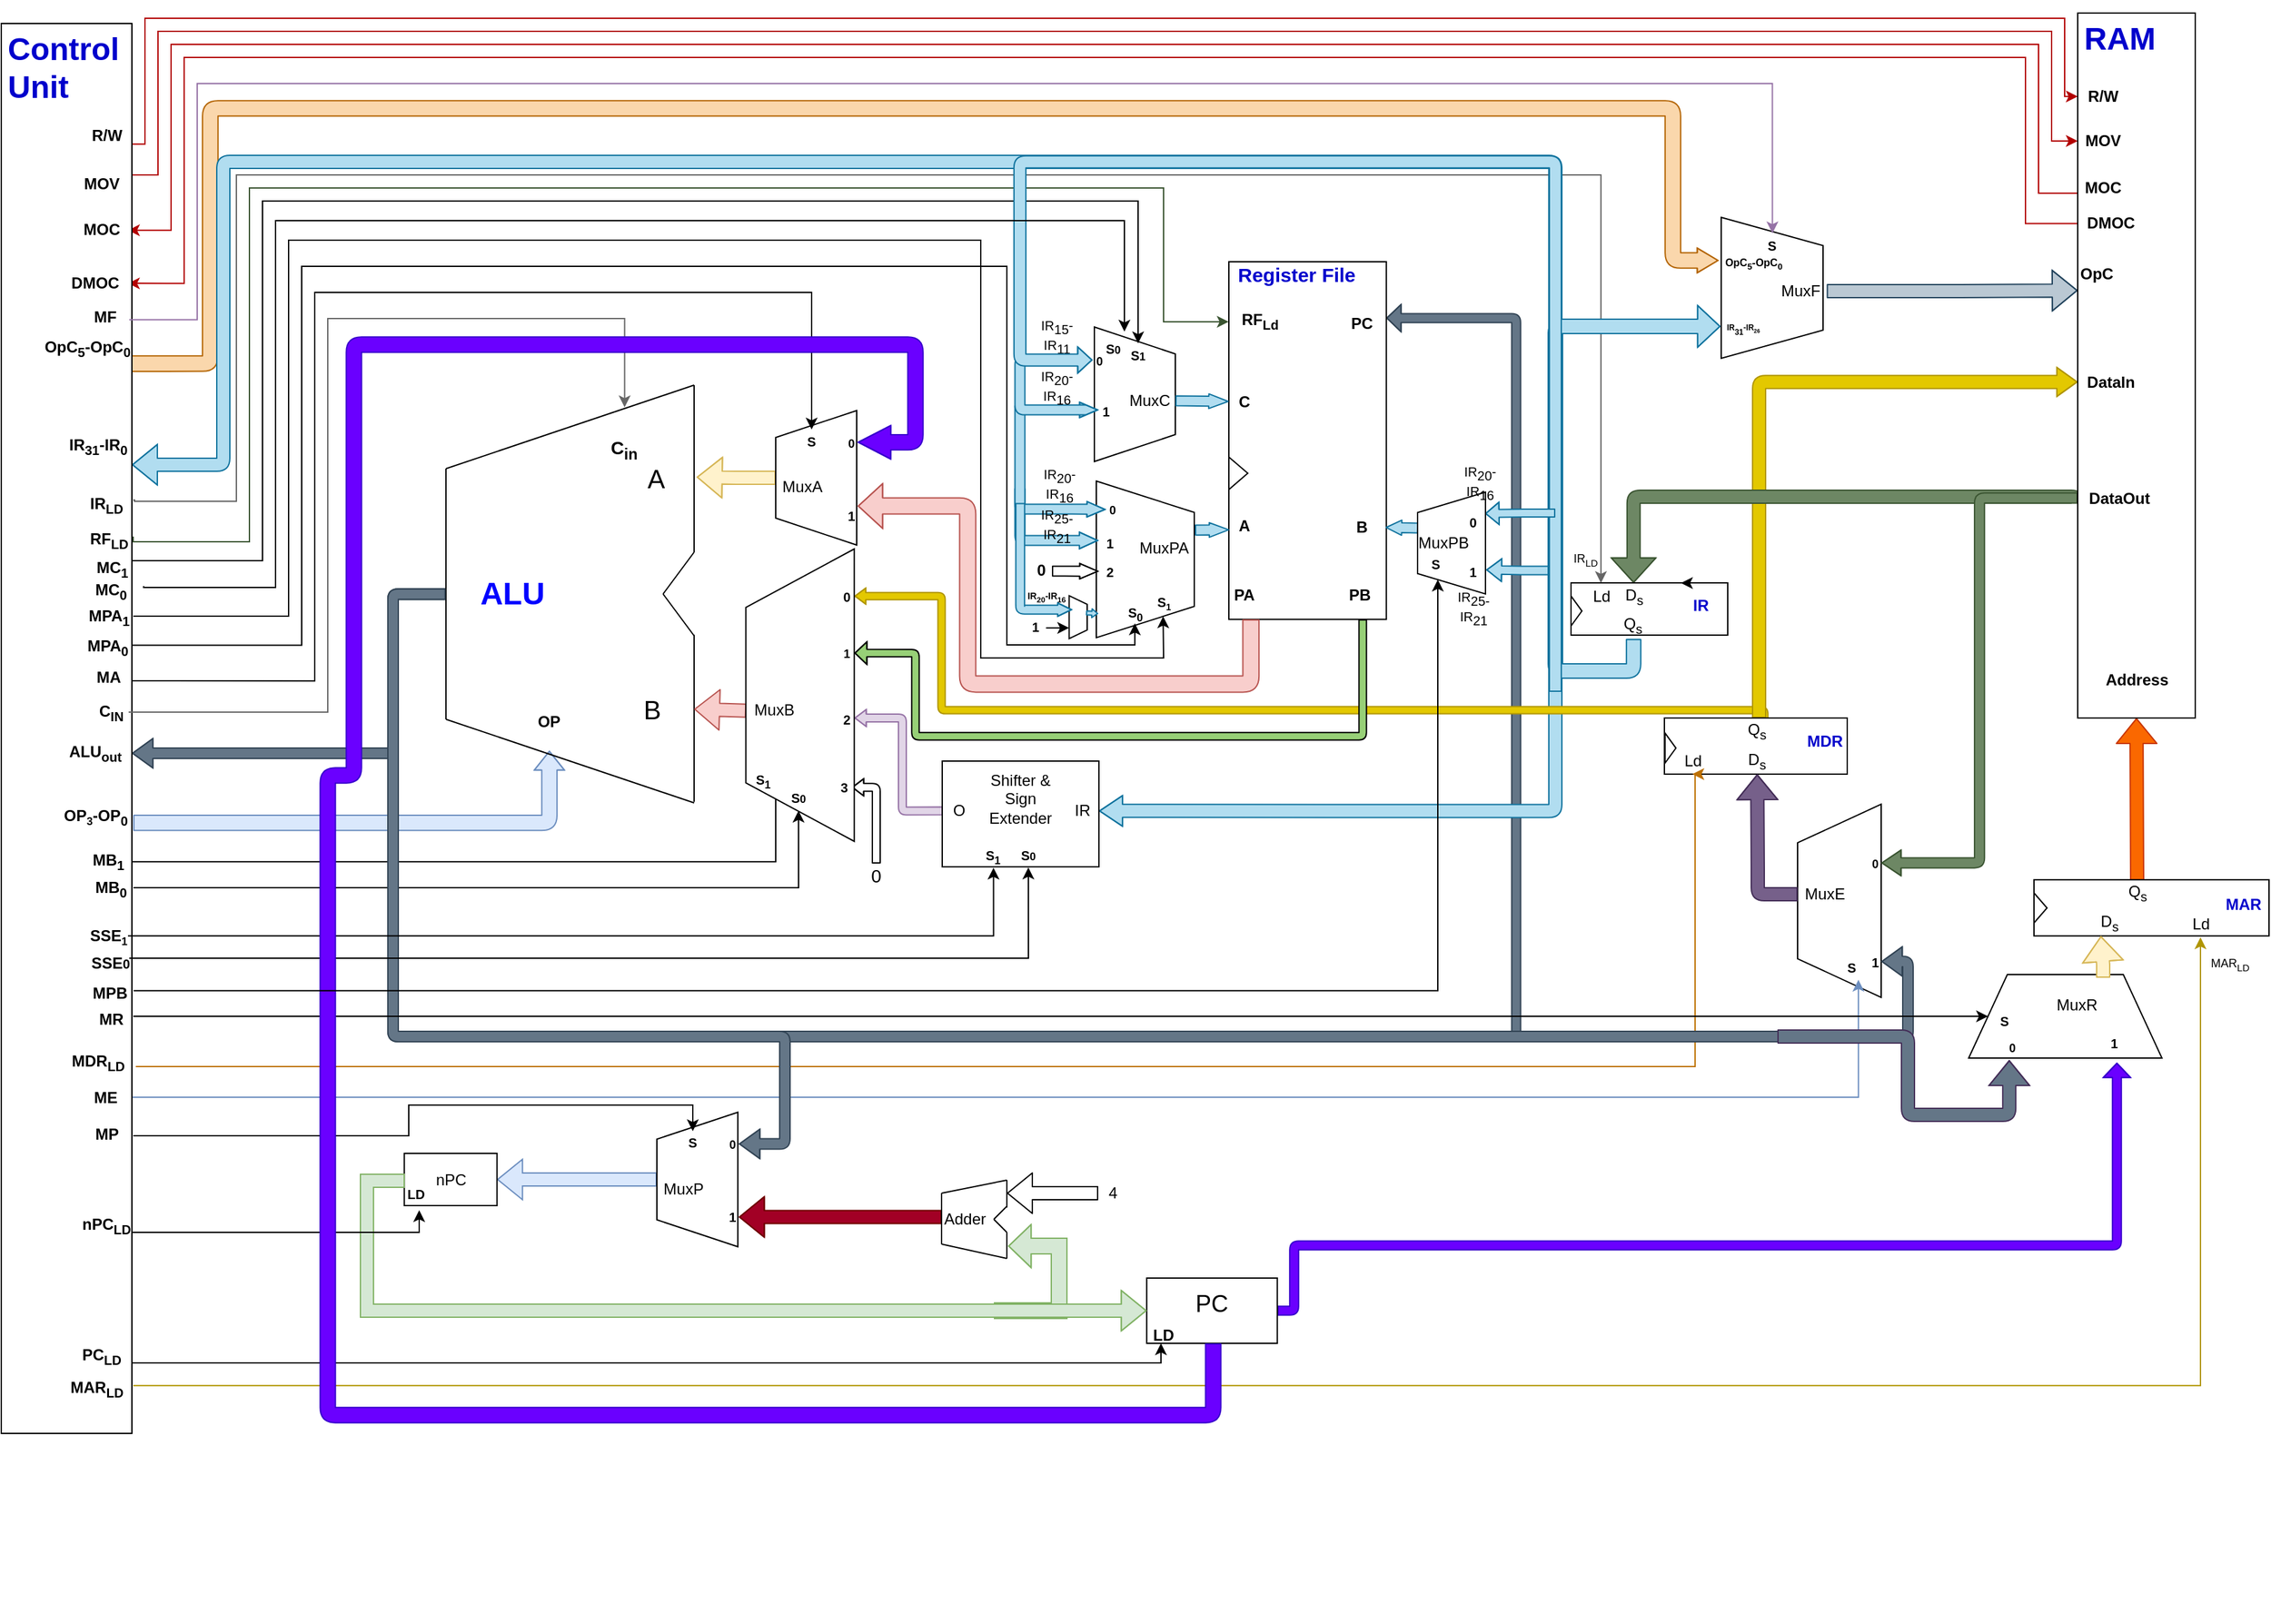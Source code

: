 <mxfile version="10.6.5" type="github"><diagram id="SmbWd2DgQL38dN-zvR-w" name="Page-1"><mxGraphModel dx="2020" dy="1164" grid="1" gridSize="10" guides="1" tooltips="1" connect="1" arrows="1" fold="1" page="1" pageScale="1" pageWidth="827" pageHeight="1169" math="0" shadow="0"><root><mxCell id="0"/><mxCell id="1" parent="0"/><mxCell id="Yh8f9Vpv6REUqjWmu9sl-47" value="" style="shape=flexArrow;endArrow=none;startArrow=block;html=1;exitX=1;exitY=0.25;exitDx=0;exitDy=0;edgeStyle=orthogonalEdgeStyle;fillColor=#647687;strokeColor=#314354;startWidth=13.023;endWidth=13.023;startSize=3.287;endSize=3.921;width=6.796;startFill=0;endFill=0;" parent="1" source="wxfyjAkVebcCGOw6mSbw-22" edge="1"><mxGeometry width="50" height="50" relative="1" as="geometry"><mxPoint x="980" y="396.5" as="sourcePoint"/><mxPoint x="1210" y="800" as="targetPoint"/><Array as="points"><mxPoint x="1180" y="250"/><mxPoint x="1180" y="800"/></Array></mxGeometry></mxCell><mxCell id="D1DJfb3kHyn8aNQsvpU2-2" value="" style="shape=trapezoid;perimeter=trapezoidPerimeter;whiteSpace=wrap;html=1;rotation=90;" parent="1" vertex="1"><mxGeometry x="836" y="397" width="120" height="75" as="geometry"/></mxCell><mxCell id="kWzLWSURIR93TGGNjAG5-2" value="" style="shape=flexArrow;endArrow=classic;html=1;width=7.6;endSize=4.261;endWidth=3.167;edgeStyle=orthogonalEdgeStyle;entryX=0;entryY=0.5;entryDx=0;entryDy=0;" parent="1" edge="1"><mxGeometry width="50" height="50" relative="1" as="geometry"><mxPoint x="824.5" y="443.5" as="sourcePoint"/><mxPoint x="860.1" y="443.6" as="targetPoint"/><Array as="points"><mxPoint x="834.5" y="443.5"/><mxPoint x="834.5" y="443.5"/></Array></mxGeometry></mxCell><mxCell id="m5uzRxeq1wJcsNecBjIM-1" value="" style="shape=flexArrow;html=1;fontSize=12;fontColor=#000000;fillColor=#647687;strokeColor=#314354;shadow=0;comic=0;endWidth=0;startArrow=block;startFill=0;endArrow=none;endFill=0;startWidth=13.492;startSize=4.86;width=8;edgeStyle=orthogonalEdgeStyle;entryX=0;entryY=0.5;entryDx=0;entryDy=0;exitX=1;exitY=0.5;exitDx=0;exitDy=0;" parent="1" source="m5uzRxeq1wJcsNecBjIM-2" target="Eg3Q7jYG4qAQC9Y_43vX-13" edge="1"><mxGeometry width="50" height="50" relative="1" as="geometry"><mxPoint x="120" y="570" as="sourcePoint"/><mxPoint x="370" y="471" as="targetPoint"/><Array as="points"><mxPoint x="320" y="583"/><mxPoint x="320" y="461"/></Array></mxGeometry></mxCell><mxCell id="otO893OZl91WJQ9qg4GI-1" value="" style="edgeStyle=orthogonalEdgeStyle;rounded=0;orthogonalLoop=1;jettySize=auto;html=1;entryX=0.956;entryY=1.405;entryDx=0;entryDy=0;shape=flexArrow;fillColor=#d5e8d4;strokeColor=#82b366;entryPerimeter=0;width=12;endSize=5.4;" parent="1" edge="1"><mxGeometry relative="1" as="geometry"><mxPoint x="790.893" y="960.534" as="targetPoint"/><mxPoint x="780" y="1010" as="sourcePoint"/><Array as="points"><mxPoint x="830" y="1010"/><mxPoint x="830" y="961"/></Array></mxGeometry></mxCell><mxCell id="fUMucdXKETRuHFb2eK_C-4" value="" style="shape=trapezoid;perimeter=trapezoidPerimeter;whiteSpace=wrap;html=1;rotation=-90;" parent="1" vertex="1"><mxGeometry x="1353.5" y="664" width="148" height="64" as="geometry"/></mxCell><mxCell id="hI_lSFjtQehakTHEMgwb-4" value="" style="endArrow=classic;html=1;exitX=1;exitY=0.5;exitDx=0;exitDy=0;entryX=0.75;entryY=1;entryDx=0;entryDy=0;edgeStyle=orthogonalEdgeStyle;rounded=0;fillColor=#dae8fc;strokeColor=#6c8ebf;" parent="1" source="hWJXzqrSauIVw0bRyUEo-71" target="fUMucdXKETRuHFb2eK_C-8" edge="1"><mxGeometry width="50" height="50" relative="1" as="geometry"><mxPoint x="160" y="990" as="sourcePoint"/><mxPoint x="210" y="940" as="targetPoint"/></mxGeometry></mxCell><mxCell id="Eg3Q7jYG4qAQC9Y_43vX-36" value="" style="shape=flexArrow;endArrow=classic;html=1;edgeStyle=orthogonalEdgeStyle;fillColor=#b1ddf0;strokeColor=#10739e;endWidth=12.571;endSize=5.526;entryX=1;entryY=0.5;entryDx=0;entryDy=0;" parent="1" target="Eg3Q7jYG4qAQC9Y_43vX-65" edge="1"><mxGeometry width="50" height="50" relative="1" as="geometry"><mxPoint x="1210" y="500" as="sourcePoint"/><mxPoint x="590" y="720" as="targetPoint"/><Array as="points"><mxPoint x="1210" y="510"/><mxPoint x="1210" y="627"/></Array></mxGeometry></mxCell><mxCell id="Eg3Q7jYG4qAQC9Y_43vX-78" value="" style="shape=flexArrow;endArrow=classic;html=1;shadow=0;strokeColor=#B09500;fillColor=#E3C800;fontSize=10;fontColor=#000000;entryX=1;entryY=0.5;entryDx=0;entryDy=0;width=5.556;endSize=2.406;endWidth=5.679;edgeStyle=orthogonalEdgeStyle;" parent="1" target="Eg3Q7jYG4qAQC9Y_43vX-52" edge="1"><mxGeometry width="50" height="50" relative="1" as="geometry"><mxPoint x="1370" y="580" as="sourcePoint"/><mxPoint x="770" y="550" as="targetPoint"/><Array as="points"><mxPoint x="1370" y="550"/><mxPoint x="740" y="550"/><mxPoint x="740" y="463"/></Array></mxGeometry></mxCell><mxCell id="Eg3Q7jYG4qAQC9Y_43vX-59" value="" style="endArrow=classic;html=1;entryX=0.5;entryY=1;entryDx=0;entryDy=0;exitX=0.5;exitY=0;exitDx=0;exitDy=0;rounded=0;edgeStyle=orthogonalEdgeStyle;" parent="1" source="hWJXzqrSauIVw0bRyUEo-66" target="Eg3Q7jYG4qAQC9Y_43vX-51" edge="1"><mxGeometry width="50" height="50" relative="1" as="geometry"><mxPoint x="130" y="536" as="sourcePoint"/><mxPoint x="1042.5" y="496" as="targetPoint"/><Array as="points"><mxPoint x="613" y="666"/><mxPoint x="613" y="613"/></Array></mxGeometry></mxCell><mxCell id="Eg3Q7jYG4qAQC9Y_43vX-60" value="" style="endArrow=classic;html=1;entryX=0.5;entryY=1;entryDx=0;entryDy=0;rounded=0;edgeStyle=orthogonalEdgeStyle;exitX=1.012;exitY=0.613;exitDx=0;exitDy=0;exitPerimeter=0;" parent="1" source="hWJXzqrSauIVw0bRyUEo-1" target="Eg3Q7jYG4qAQC9Y_43vX-54" edge="1"><mxGeometry width="50" height="50" relative="1" as="geometry"><mxPoint x="130" y="694" as="sourcePoint"/><mxPoint x="1070" y="499.5" as="targetPoint"/><Array as="points"><mxPoint x="631" y="686"/></Array></mxGeometry></mxCell><mxCell id="hWJXzqrSauIVw0bRyUEo-31" value="" style="edgeStyle=orthogonalEdgeStyle;rounded=0;orthogonalLoop=1;jettySize=auto;html=1;entryX=1;entryY=0.5;entryDx=0;entryDy=0;fillColor=#e51400;strokeColor=#B20000;exitX=0;exitY=0.5;exitDx=0;exitDy=0;" parent="1" source="hWJXzqrSauIVw0bRyUEo-24" target="hWJXzqrSauIVw0bRyUEo-30" edge="1"><mxGeometry relative="1" as="geometry"><Array as="points"><mxPoint x="1610" y="154"/><mxPoint x="1580" y="154"/><mxPoint x="1580" y="40"/><mxPoint x="150" y="40"/><mxPoint x="150" y="182"/></Array></mxGeometry></mxCell><mxCell id="hWJXzqrSauIVw0bRyUEo-74" value="" style="edgeStyle=orthogonalEdgeStyle;rounded=0;orthogonalLoop=1;jettySize=auto;html=1;entryX=1;entryY=0.5;entryDx=0;entryDy=0;fillColor=#e51400;strokeColor=#B20000;" parent="1" source="hWJXzqrSauIVw0bRyUEo-25" target="hWJXzqrSauIVw0bRyUEo-73" edge="1"><mxGeometry relative="1" as="geometry"><Array as="points"><mxPoint x="1570" y="177"/><mxPoint x="1570" y="50"/><mxPoint x="160" y="50"/><mxPoint x="160" y="223"/></Array></mxGeometry></mxCell><mxCell id="hWJXzqrSauIVw0bRyUEo-82" value="" style="endArrow=classic;html=1;exitX=1;exitY=0.75;exitDx=0;exitDy=0;entryX=0;entryY=0.5;entryDx=0;entryDy=0;edgeStyle=orthogonalEdgeStyle;rounded=0;fillColor=#e51400;strokeColor=#B20000;" parent="1" source="hWJXzqrSauIVw0bRyUEo-79" target="hWJXzqrSauIVw0bRyUEo-11" edge="1"><mxGeometry width="50" height="50" relative="1" as="geometry"><mxPoint x="140" y="300" as="sourcePoint"/><mxPoint x="640" y="70" as="targetPoint"/><Array as="points"><mxPoint x="130" y="116"/><mxPoint x="130" y="20"/><mxPoint x="1600" y="20"/><mxPoint x="1600" y="80"/></Array></mxGeometry></mxCell><mxCell id="hWJXzqrSauIVw0bRyUEo-83" value="" style="endArrow=classic;html=1;exitX=1;exitY=0.25;exitDx=0;exitDy=0;entryX=0;entryY=0.5;entryDx=0;entryDy=0;edgeStyle=orthogonalEdgeStyle;rounded=0;fillColor=#e51400;strokeColor=#B20000;" parent="1" source="hWJXzqrSauIVw0bRyUEo-77" target="hWJXzqrSauIVw0bRyUEo-23" edge="1"><mxGeometry width="50" height="50" relative="1" as="geometry"><mxPoint x="128.833" y="315" as="sourcePoint"/><mxPoint x="679.667" y="99.167" as="targetPoint"/><Array as="points"><mxPoint x="117" y="140"/><mxPoint x="140" y="140"/><mxPoint x="140" y="30"/><mxPoint x="1590" y="30"/><mxPoint x="1590" y="114"/></Array></mxGeometry></mxCell><mxCell id="hWJXzqrSauIVw0bRyUEo-85" value="" style="shape=flexArrow;endArrow=classic;html=1;entryX=0;entryY=0.5;entryDx=0;entryDy=0;edgeStyle=orthogonalEdgeStyle;endWidth=11.163;endSize=4.821;fillColor=#e3c800;strokeColor=#B09500;" parent="1" source="fUMucdXKETRuHFb2eK_C-32" target="hWJXzqrSauIVw0bRyUEo-26" edge="1"><mxGeometry width="50" height="50" relative="1" as="geometry"><mxPoint x="1366" y="550" as="sourcePoint"/><mxPoint x="545.647" y="206.5" as="targetPoint"/><Array as="points"><mxPoint x="1366" y="298"/></Array></mxGeometry></mxCell><mxCell id="wxfyjAkVebcCGOw6mSbw-36" value="" style="group" parent="1" connectable="0" vertex="1"><mxGeometry x="960" y="206.5" width="123" height="282" as="geometry"/></mxCell><mxCell id="wxfyjAkVebcCGOw6mSbw-19" value="" style="group" parent="wxfyjAkVebcCGOw6mSbw-36" connectable="0" vertex="1"><mxGeometry width="123.0" height="282" as="geometry"/></mxCell><mxCell id="wxfyjAkVebcCGOw6mSbw-20" value="" style="rounded=0;whiteSpace=wrap;html=1;" parent="wxfyjAkVebcCGOw6mSbw-19" vertex="1"><mxGeometry width="120.588" height="273.907" as="geometry"/></mxCell><mxCell id="wxfyjAkVebcCGOw6mSbw-21" value="&lt;h1&gt;&lt;font color=&quot;#0000cc&quot; style=&quot;font-size: 15px&quot;&gt;Register File&lt;/font&gt;&lt;/h1&gt;" style="text;html=1;strokeColor=none;fillColor=none;spacing=5;spacingTop=-20;whiteSpace=wrap;overflow=hidden;rounded=0;" parent="wxfyjAkVebcCGOw6mSbw-19" vertex="1"><mxGeometry x="2.412" y="-12.45" width="120.588" height="49.801" as="geometry"/></mxCell><mxCell id="wxfyjAkVebcCGOw6mSbw-22" value="&lt;b&gt;PC&lt;/b&gt;" style="text;html=1;strokeColor=none;fillColor=none;align=center;verticalAlign=middle;whiteSpace=wrap;rounded=0;" parent="wxfyjAkVebcCGOw6mSbw-19" vertex="1"><mxGeometry x="84.308" y="38.5" width="36.176" height="18.675" as="geometry"/></mxCell><mxCell id="wxfyjAkVebcCGOw6mSbw-24" value="&lt;b&gt;RF&lt;sub&gt;Ld&lt;/sub&gt;&lt;/b&gt;" style="text;html=1;strokeColor=none;fillColor=none;align=center;verticalAlign=middle;whiteSpace=wrap;rounded=0;" parent="wxfyjAkVebcCGOw6mSbw-19" vertex="1"><mxGeometry x="-0.112" y="36.644" width="48.235" height="18.675" as="geometry"/></mxCell><mxCell id="wxfyjAkVebcCGOw6mSbw-26" value="&lt;b&gt;A&lt;/b&gt;" style="text;html=1;strokeColor=none;fillColor=none;align=center;verticalAlign=middle;whiteSpace=wrap;rounded=0;" parent="wxfyjAkVebcCGOw6mSbw-19" vertex="1"><mxGeometry y="193.44" width="24.118" height="18.675" as="geometry"/></mxCell><mxCell id="wxfyjAkVebcCGOw6mSbw-28" value="&lt;b&gt;PA&lt;/b&gt;&lt;br&gt;" style="text;html=1;" parent="wxfyjAkVebcCGOw6mSbw-19" vertex="1"><mxGeometry x="1.809" y="241.536" width="30.147" height="32.371" as="geometry"/></mxCell><mxCell id="wxfyjAkVebcCGOw6mSbw-33" value="&lt;b&gt;PB&lt;/b&gt;" style="text;html=1;" parent="wxfyjAkVebcCGOw6mSbw-19" vertex="1"><mxGeometry x="90.441" y="241.536" width="24.118" height="32.371" as="geometry"/></mxCell><mxCell id="wxfyjAkVebcCGOw6mSbw-34" value="&lt;b&gt;B&lt;/b&gt;" style="text;html=1;strokeColor=none;fillColor=none;align=center;verticalAlign=middle;whiteSpace=wrap;rounded=0;" parent="wxfyjAkVebcCGOw6mSbw-19" vertex="1"><mxGeometry x="84.412" y="194.576" width="36.176" height="18.675" as="geometry"/></mxCell><mxCell id="wxfyjAkVebcCGOw6mSbw-35" value="" style="triangle;whiteSpace=wrap;html=1;" parent="wxfyjAkVebcCGOw6mSbw-19" vertex="1"><mxGeometry y="149.599" width="14.471" height="24.901" as="geometry"/></mxCell><mxCell id="wxfyjAkVebcCGOw6mSbw-25" value="&lt;b&gt;C&lt;/b&gt;" style="text;html=1;strokeColor=none;fillColor=none;align=center;verticalAlign=middle;whiteSpace=wrap;rounded=0;" parent="wxfyjAkVebcCGOw6mSbw-19" vertex="1"><mxGeometry y="94.557" width="24.118" height="24.901" as="geometry"/></mxCell><mxCell id="hWJXzqrSauIVw0bRyUEo-86" value="" style="shape=flexArrow;endArrow=classic;html=1;exitX=0;exitY=0.5;exitDx=0;exitDy=0;edgeStyle=orthogonalEdgeStyle;entryX=0.5;entryY=0;entryDx=0;entryDy=0;fillColor=#6d8764;strokeColor=#3A5431;endWidth=23;endSize=5.89;" parent="1" source="hWJXzqrSauIVw0bRyUEo-27" target="hWJXzqrSauIVw0bRyUEo-118" edge="1"><mxGeometry width="50" height="50" relative="1" as="geometry"><mxPoint x="540" y="286.5" as="sourcePoint"/><mxPoint x="480" y="306.5" as="targetPoint"/><Array as="points"><mxPoint x="1270" y="386.5"/></Array></mxGeometry></mxCell><mxCell id="hWJXzqrSauIVw0bRyUEo-89" value="" style="shape=flexArrow;endArrow=classic;html=1;entryX=0.5;entryY=1;entryDx=0;entryDy=0;exitX=0.5;exitY=0;exitDx=0;exitDy=0;fillColor=#fa6800;strokeColor=#C73500;" parent="1" source="hWJXzqrSauIVw0bRyUEo-92" target="hWJXzqrSauIVw0bRyUEo-88" edge="1"><mxGeometry width="50" height="50" relative="1" as="geometry"><mxPoint x="808.5" y="353" as="sourcePoint"/><mxPoint x="803.5" y="313" as="targetPoint"/></mxGeometry></mxCell><mxCell id="hWJXzqrSauIVw0bRyUEo-112" value="" style="shape=flexArrow;endArrow=classic;html=1;entryX=0;entryY=0.5;entryDx=0;entryDy=0;edgeStyle=orthogonalEdgeStyle;endWidth=6.079;endSize=4.947;width=11.86;fillColor=#fad7ac;strokeColor=#b46504;exitX=1;exitY=0.5;exitDx=0;exitDy=0;" parent="1" source="Yh8f9Vpv6REUqjWmu9sl-25" target="Yh8f9Vpv6REUqjWmu9sl-29" edge="1"><mxGeometry width="50" height="50" relative="1" as="geometry"><mxPoint x="960" y="165" as="sourcePoint"/><mxPoint x="679.857" y="229.286" as="targetPoint"/><Array as="points"><mxPoint x="180" y="284"/><mxPoint x="180" y="89"/><mxPoint x="1300" y="89"/><mxPoint x="1300" y="205"/></Array></mxGeometry></mxCell><mxCell id="wxfyjAkVebcCGOw6mSbw-61" value="" style="shape=flexArrow;endArrow=classic;html=1;width=12.381;endSize=5.871;endWidth=20.771;exitX=0.5;exitY=1;exitDx=0;exitDy=0;entryX=1;entryY=0.25;entryDx=0;entryDy=0;edgeStyle=orthogonalEdgeStyle;fillColor=#f8cecc;strokeColor=#b85450;" parent="1" source="wxfyjAkVebcCGOw6mSbw-28" target="0DinrAAVJMXllUfdoS-o-3" edge="1"><mxGeometry width="50" height="50" relative="1" as="geometry"><mxPoint x="1056.5" y="518.5" as="sourcePoint"/><mxPoint x="1111.5" y="530" as="targetPoint"/><Array as="points"><mxPoint x="976" y="480"/><mxPoint x="976" y="530"/><mxPoint x="760" y="530"/><mxPoint x="760" y="394"/></Array></mxGeometry></mxCell><mxCell id="hWJXzqrSauIVw0bRyUEo-121" value="" style="group" parent="1" vertex="1" connectable="0"><mxGeometry x="1566.5" y="679.905" width="190" height="138.095" as="geometry"/></mxCell><mxCell id="hWJXzqrSauIVw0bRyUEo-97" value="" style="group" parent="hWJXzqrSauIVw0bRyUEo-121" vertex="1" connectable="0"><mxGeometry x="10" width="180" height="43.095" as="geometry"/></mxCell><mxCell id="hWJXzqrSauIVw0bRyUEo-90" value="" style="rounded=0;whiteSpace=wrap;html=1;align=center;" parent="hWJXzqrSauIVw0bRyUEo-97" vertex="1"><mxGeometry width="180" height="43" as="geometry"/></mxCell><mxCell id="hWJXzqrSauIVw0bRyUEo-92" value="Q&lt;sub&gt;s&lt;/sub&gt;" style="text;html=1;strokeColor=none;fillColor=none;align=center;verticalAlign=middle;whiteSpace=wrap;rounded=0;" parent="hWJXzqrSauIVw0bRyUEo-97" vertex="1"><mxGeometry x="59" y="0.5" width="40" height="20" as="geometry"/></mxCell><mxCell id="hWJXzqrSauIVw0bRyUEo-93" value="Ld&lt;br&gt;" style="text;html=1;strokeColor=none;fillColor=none;align=center;verticalAlign=middle;whiteSpace=wrap;rounded=0;" parent="hWJXzqrSauIVw0bRyUEo-97" vertex="1"><mxGeometry x="115" y="24.095" width="25" height="20" as="geometry"/></mxCell><mxCell id="hWJXzqrSauIVw0bRyUEo-95" value="D&lt;sub&gt;s&lt;/sub&gt;" style="text;html=1;strokeColor=none;fillColor=none;align=center;verticalAlign=middle;whiteSpace=wrap;rounded=0;" parent="hWJXzqrSauIVw0bRyUEo-97" vertex="1"><mxGeometry x="45" y="23.095" width="25" height="20" as="geometry"/></mxCell><mxCell id="hWJXzqrSauIVw0bRyUEo-96" value="" style="triangle;whiteSpace=wrap;html=1;align=center;" parent="hWJXzqrSauIVw0bRyUEo-97" vertex="1"><mxGeometry y="10.095" width="10" height="23" as="geometry"/></mxCell><mxCell id="hWJXzqrSauIVw0bRyUEo-120" value="&lt;div style=&quot;text-align: right ; font-size: 9px&quot;&gt;MAR&lt;sub&gt;LD&lt;/sub&gt;&lt;br&gt;&lt;/div&gt;" style="text;html=1;" parent="hWJXzqrSauIVw0bRyUEo-121" vertex="1"><mxGeometry x="143.5" y="52.095" width="40" height="28" as="geometry"/></mxCell><mxCell id="r7mitkOyb8_V7SY_EoeS-101" value="" style="shape=trapezoid;perimeter=trapezoidPerimeter;whiteSpace=wrap;html=1;rotation=0;" parent="hWJXzqrSauIVw0bRyUEo-121" vertex="1"><mxGeometry x="-40" y="72.595" width="148" height="64" as="geometry"/></mxCell><mxCell id="r7mitkOyb8_V7SY_EoeS-103" value="&lt;font style=&quot;font-size: 9px&quot;&gt;&lt;b&gt;0&lt;/b&gt;&lt;/font&gt;" style="text;html=1;strokeColor=none;fillColor=none;align=center;verticalAlign=middle;whiteSpace=wrap;rounded=0;" parent="hWJXzqrSauIVw0bRyUEo-121" vertex="1"><mxGeometry x="-11.429" y="118.095" width="10" height="20" as="geometry"/></mxCell><mxCell id="r7mitkOyb8_V7SY_EoeS-104" value="MuxR" style="text;html=1;strokeColor=none;fillColor=none;align=center;verticalAlign=middle;whiteSpace=wrap;rounded=0;" parent="hWJXzqrSauIVw0bRyUEo-121" vertex="1"><mxGeometry x="22.571" y="86.095" width="41" height="20" as="geometry"/></mxCell><mxCell id="r7mitkOyb8_V7SY_EoeS-106" value="&lt;font size=&quot;1&quot;&gt;&lt;b&gt;1&lt;/b&gt;&lt;/font&gt;" style="text;html=1;strokeColor=none;fillColor=none;align=center;verticalAlign=middle;whiteSpace=wrap;rounded=0;" parent="hWJXzqrSauIVw0bRyUEo-121" vertex="1"><mxGeometry x="66.071" y="114.595" width="10" height="20" as="geometry"/></mxCell><mxCell id="r7mitkOyb8_V7SY_EoeS-108" value="" style="shape=flexArrow;endArrow=classic;html=1;fillColor=#fff2cc;strokeColor=#d6b656;entryX=0.25;entryY=1;entryDx=0;entryDy=0;" parent="hWJXzqrSauIVw0bRyUEo-121" target="hWJXzqrSauIVw0bRyUEo-95" edge="1"><mxGeometry width="50" height="50" relative="1" as="geometry"><mxPoint x="63" y="75.095" as="sourcePoint"/><mxPoint x="63.5" y="50.095" as="targetPoint"/><Array as="points"><mxPoint x="63" y="65.095"/></Array></mxGeometry></mxCell><mxCell id="wxfyjAkVebcCGOw6mSbw-62" value="" style="shape=flexArrow;endArrow=classic;html=1;width=5.714;endSize=2.7;endWidth=10.612;exitX=0.5;exitY=1;exitDx=0;exitDy=0;entryX=1;entryY=0.5;entryDx=0;entryDy=0;fillColor=#97D077;edgeStyle=orthogonalEdgeStyle;" parent="1" source="wxfyjAkVebcCGOw6mSbw-33" target="Eg3Q7jYG4qAQC9Y_43vX-48" edge="1"><mxGeometry width="50" height="50" relative="1" as="geometry"><mxPoint x="1185.448" y="491.707" as="sourcePoint"/><mxPoint x="1185.5" y="530" as="targetPoint"/><Array as="points"><mxPoint x="1062" y="480"/><mxPoint x="1062" y="570"/><mxPoint x="720" y="570"/><mxPoint x="720" y="506"/></Array></mxGeometry></mxCell><mxCell id="hWJXzqrSauIVw0bRyUEo-125" value="" style="endArrow=classic;html=1;entryX=0.5;entryY=0;entryDx=0;entryDy=0;edgeStyle=orthogonalEdgeStyle;rounded=0;fillColor=#f5f5f5;strokeColor=#666666;exitX=1;exitY=0.5;exitDx=0;exitDy=0;" parent="1" source="hWJXzqrSauIVw0bRyUEo-58" target="hWJXzqrSauIVw0bRyUEo-117" edge="1"><mxGeometry width="50" height="50" relative="1" as="geometry"><mxPoint x="130" y="179" as="sourcePoint"/><mxPoint x="390" y="210" as="targetPoint"/><Array as="points"><mxPoint x="122" y="390"/><mxPoint x="200" y="390"/><mxPoint x="200" y="140"/><mxPoint x="1245" y="140"/></Array></mxGeometry></mxCell><mxCell id="hWJXzqrSauIVw0bRyUEo-127" value="" style="group" parent="1" vertex="1" connectable="0"><mxGeometry x="1180" y="357" width="120" height="140" as="geometry"/></mxCell><mxCell id="hWJXzqrSauIVw0bRyUEo-113" value="" style="group" parent="hWJXzqrSauIVw0bRyUEo-127" vertex="1" connectable="0"><mxGeometry x="42" y="95.5" width="120" height="43" as="geometry"/></mxCell><mxCell id="hWJXzqrSauIVw0bRyUEo-114" value="" style="rounded=0;whiteSpace=wrap;html=1;align=center;" parent="hWJXzqrSauIVw0bRyUEo-113" vertex="1"><mxGeometry width="120" height="40" as="geometry"/></mxCell><mxCell id="hWJXzqrSauIVw0bRyUEo-115" value="&lt;b&gt;&lt;font color=&quot;#0000cc&quot;&gt;IR&lt;/font&gt;&lt;/b&gt;" style="text;html=1;strokeColor=none;fillColor=none;align=center;verticalAlign=middle;whiteSpace=wrap;rounded=0;" parent="hWJXzqrSauIVw0bRyUEo-113" vertex="1"><mxGeometry x="83.167" y="0.095" width="33.333" height="34.923" as="geometry"/></mxCell><mxCell id="hWJXzqrSauIVw0bRyUEo-116" value="Q&lt;sub&gt;s&lt;/sub&gt;" style="text;html=1;strokeColor=none;fillColor=none;align=center;verticalAlign=middle;whiteSpace=wrap;rounded=0;" parent="hWJXzqrSauIVw0bRyUEo-113" vertex="1"><mxGeometry x="31.25" y="22.949" width="33.333" height="19.956" as="geometry"/></mxCell><mxCell id="hWJXzqrSauIVw0bRyUEo-117" value="Ld&lt;br&gt;" style="text;html=1;strokeColor=none;fillColor=none;align=center;verticalAlign=middle;whiteSpace=wrap;rounded=0;" parent="hWJXzqrSauIVw0bRyUEo-113" vertex="1"><mxGeometry x="12.5" y="0.095" width="20.833" height="19.956" as="geometry"/></mxCell><mxCell id="hWJXzqrSauIVw0bRyUEo-118" value="D&lt;sub&gt;s&lt;/sub&gt;" style="text;html=1;strokeColor=none;fillColor=none;align=center;verticalAlign=middle;whiteSpace=wrap;rounded=0;" parent="hWJXzqrSauIVw0bRyUEo-113" vertex="1"><mxGeometry x="37.5" y="0.095" width="20.833" height="19.956" as="geometry"/></mxCell><mxCell id="hWJXzqrSauIVw0bRyUEo-119" value="" style="triangle;whiteSpace=wrap;html=1;align=center;" parent="hWJXzqrSauIVw0bRyUEo-113" vertex="1"><mxGeometry y="10.073" width="8.333" height="22.949" as="geometry"/></mxCell><mxCell id="hI_lSFjtQehakTHEMgwb-1" style="edgeStyle=orthogonalEdgeStyle;rounded=0;orthogonalLoop=1;jettySize=auto;html=1;exitX=0.25;exitY=0;exitDx=0;exitDy=0;entryX=0.032;entryY=0.013;entryDx=0;entryDy=0;entryPerimeter=0;" parent="hWJXzqrSauIVw0bRyUEo-113" source="hWJXzqrSauIVw0bRyUEo-115" target="hWJXzqrSauIVw0bRyUEo-115" edge="1"><mxGeometry relative="1" as="geometry"/></mxCell><mxCell id="hWJXzqrSauIVw0bRyUEo-126" value="&lt;font style=&quot;font-size: 9px&quot;&gt;IR&lt;sub&gt;LD&lt;/sub&gt;&lt;/font&gt;" style="text;html=1;" parent="hWJXzqrSauIVw0bRyUEo-127" vertex="1"><mxGeometry x="42" y="62" width="30" height="30" as="geometry"/></mxCell><mxCell id="rY_n3w10g6FLNUzSWECb-15" value="" style="shape=flexArrow;endArrow=classic;html=1;width=6.389;endSize=3.447;endWidth=9.931;fillColor=#b1ddf0;strokeColor=#10739e;edgeStyle=orthogonalEdgeStyle;" edge="1" parent="hWJXzqrSauIVw0bRyUEo-127"><mxGeometry width="50" height="50" relative="1" as="geometry"><mxPoint x="31" y="86" as="sourcePoint"/><mxPoint x="-23" y="85.5" as="targetPoint"/><Array as="points"><mxPoint x="4" y="86"/></Array></mxGeometry></mxCell><mxCell id="wxfyjAkVebcCGOw6mSbw-77" value="" style="group" parent="1" connectable="0" vertex="1"><mxGeometry x="820.5" y="306" width="119" height="60" as="geometry"/></mxCell><mxCell id="wxfyjAkVebcCGOw6mSbw-52" value="" style="group" parent="wxfyjAkVebcCGOw6mSbw-77" connectable="0" vertex="1"><mxGeometry x="30" y="-20" width="89" height="80" as="geometry"/></mxCell><mxCell id="wxfyjAkVebcCGOw6mSbw-74" value="" style="group" parent="wxfyjAkVebcCGOw6mSbw-52" connectable="0" vertex="1"><mxGeometry y="-10" width="89" height="90" as="geometry"/></mxCell><mxCell id="rY_n3w10g6FLNUzSWECb-1" value="" style="group" vertex="1" connectable="0" parent="wxfyjAkVebcCGOw6mSbw-74"><mxGeometry x="-14" y="1" width="103" height="72.5" as="geometry"/></mxCell><mxCell id="rY_n3w10g6FLNUzSWECb-9" value="" style="group" vertex="1" connectable="0" parent="rY_n3w10g6FLNUzSWECb-1"><mxGeometry width="103" height="72.5" as="geometry"/></mxCell><mxCell id="wxfyjAkVebcCGOw6mSbw-37" value="" style="shape=trapezoid;perimeter=trapezoidPerimeter;whiteSpace=wrap;html=1;rotation=90;" parent="rY_n3w10g6FLNUzSWECb-9" vertex="1"><mxGeometry width="103" height="62" as="geometry"/></mxCell><mxCell id="wxfyjAkVebcCGOw6mSbw-39" value="&lt;font size=&quot;1&quot;&gt;&lt;b&gt;1&lt;/b&gt;&lt;/font&gt;" style="text;html=1;strokeColor=none;fillColor=none;align=center;verticalAlign=middle;whiteSpace=wrap;rounded=0;" parent="rY_n3w10g6FLNUzSWECb-9" vertex="1"><mxGeometry x="24.127" y="29.5" width="10.127" height="28.5" as="geometry"/></mxCell><mxCell id="wxfyjAkVebcCGOw6mSbw-73" value="MuxC" style="text;html=1;strokeColor=none;fillColor=none;align=center;verticalAlign=middle;whiteSpace=wrap;rounded=0;" parent="rY_n3w10g6FLNUzSWECb-9" vertex="1"><mxGeometry x="43.5" y="21" width="39" height="30" as="geometry"/></mxCell><mxCell id="hWJXzqrSauIVw0bRyUEo-128" value="" style="shape=flexArrow;endArrow=classic;html=1;exitX=0.5;exitY=1;exitDx=0;exitDy=0;entryX=1;entryY=0.5;entryDx=0;entryDy=0;edgeStyle=orthogonalEdgeStyle;fillColor=#b1ddf0;strokeColor=#10739e;" parent="1" source="hWJXzqrSauIVw0bRyUEo-116" target="hWJXzqrSauIVw0bRyUEo-53" edge="1"><mxGeometry width="50" height="50" relative="1" as="geometry"><mxPoint x="450" y="460" as="sourcePoint"/><mxPoint x="500" y="410" as="targetPoint"/><Array as="points"><mxPoint x="1270" y="520"/><mxPoint x="1210" y="520"/><mxPoint x="1210" y="130"/><mxPoint x="190" y="130"/><mxPoint x="190" y="362"/></Array></mxGeometry></mxCell><mxCell id="wxfyjAkVebcCGOw6mSbw-78" value="" style="group" parent="1" connectable="0" vertex="1"><mxGeometry x="833.5" y="392" width="104" height="67" as="geometry"/></mxCell><mxCell id="wxfyjAkVebcCGOw6mSbw-79" value="" style="endArrow=classic;html=1;exitX=1;exitY=0.5;exitDx=0;exitDy=0;edgeStyle=orthogonalEdgeStyle;rounded=0;fillColor=#6d8764;strokeColor=#3A5431;entryX=0;entryY=0.5;entryDx=0;entryDy=0;" parent="1" source="hWJXzqrSauIVw0bRyUEo-57" target="wxfyjAkVebcCGOw6mSbw-24" edge="1"><mxGeometry width="50" height="50" relative="1" as="geometry"><mxPoint x="887" y="330.5" as="sourcePoint"/><mxPoint x="927" y="330" as="targetPoint"/><Array as="points"><mxPoint x="210" y="421"/><mxPoint x="210" y="150"/><mxPoint x="910" y="150"/><mxPoint x="910" y="253"/></Array></mxGeometry></mxCell><mxCell id="fUMucdXKETRuHFb2eK_C-24" value="" style="shape=flexArrow;endArrow=classic;html=1;entryX=1;entryY=0.5;entryDx=0;entryDy=0;edgeStyle=orthogonalEdgeStyle;exitX=0;exitY=0.5;exitDx=0;exitDy=0;fillColor=#6d8764;strokeColor=#3A5431;endWidth=10.93;endSize=4.54;width=7.674;" parent="1" source="hWJXzqrSauIVw0bRyUEo-27" target="fUMucdXKETRuHFb2eK_C-5" edge="1"><mxGeometry width="50" height="50" relative="1" as="geometry"><mxPoint x="1043.5" y="213" as="sourcePoint"/><mxPoint x="963.5" y="303" as="targetPoint"/></mxGeometry></mxCell><mxCell id="hWJXzqrSauIVw0bRyUEo-99" value="" style="endArrow=classic;html=1;entryX=0.5;entryY=1;entryDx=0;entryDy=0;exitX=1;exitY=0.25;exitDx=0;exitDy=0;edgeStyle=orthogonalEdgeStyle;rounded=0;fillColor=#e3c800;strokeColor=#B09500;" parent="1" source="hWJXzqrSauIVw0bRyUEo-59" target="hWJXzqrSauIVw0bRyUEo-93" edge="1"><mxGeometry width="50" height="50" relative="1" as="geometry"><mxPoint x="130" y="220" as="sourcePoint"/><mxPoint x="70" y="720" as="targetPoint"/><Array as="points"><mxPoint x="1704" y="1067"/></Array></mxGeometry></mxCell><mxCell id="fUMucdXKETRuHFb2eK_C-28" value="" style="group" parent="1" vertex="1" connectable="0"><mxGeometry x="1269" y="314" width="122" height="73" as="geometry"/></mxCell><mxCell id="fUMucdXKETRuHFb2eK_C-29" value="" style="group" parent="fUMucdXKETRuHFb2eK_C-28" vertex="1" connectable="0"><mxGeometry x="64.5" y="242" width="100" height="43" as="geometry"/></mxCell><mxCell id="fUMucdXKETRuHFb2eK_C-30" value="" style="rounded=0;whiteSpace=wrap;html=1;align=center;" parent="fUMucdXKETRuHFb2eK_C-29" vertex="1"><mxGeometry x="-40" width="140" height="43" as="geometry"/></mxCell><mxCell id="fUMucdXKETRuHFb2eK_C-31" value="&lt;b&gt;&lt;font color=&quot;#0000cc&quot;&gt;MDR&lt;/font&gt;&lt;/b&gt;" style="text;html=1;strokeColor=none;fillColor=none;align=center;verticalAlign=middle;whiteSpace=wrap;rounded=0;" parent="fUMucdXKETRuHFb2eK_C-29" vertex="1"><mxGeometry x="66.667" y="0.594" width="33.333" height="34.923" as="geometry"/></mxCell><mxCell id="fUMucdXKETRuHFb2eK_C-32" value="Q&lt;sub&gt;s&lt;/sub&gt;" style="text;html=1;strokeColor=none;fillColor=none;align=center;verticalAlign=middle;whiteSpace=wrap;rounded=0;" parent="fUMucdXKETRuHFb2eK_C-29" vertex="1"><mxGeometry x="14.417" width="33.333" height="19.956" as="geometry"/></mxCell><mxCell id="fUMucdXKETRuHFb2eK_C-34" value="D&lt;sub&gt;s&lt;/sub&gt;" style="text;html=1;strokeColor=none;fillColor=none;align=center;verticalAlign=middle;whiteSpace=wrap;rounded=0;" parent="fUMucdXKETRuHFb2eK_C-29" vertex="1"><mxGeometry x="20.667" y="23.044" width="20.833" height="19.956" as="geometry"/></mxCell><mxCell id="fUMucdXKETRuHFb2eK_C-37" value="" style="shape=flexArrow;endArrow=classic;html=1;exitX=0;exitY=0.5;exitDx=0;exitDy=0;entryX=0.5;entryY=1;entryDx=0;entryDy=0;edgeStyle=orthogonalEdgeStyle;fillColor=#76608a;strokeColor=#432D57;" parent="1" source="fUMucdXKETRuHFb2eK_C-7" target="fUMucdXKETRuHFb2eK_C-34" edge="1"><mxGeometry width="50" height="50" relative="1" as="geometry"><mxPoint x="598" y="289" as="sourcePoint"/><mxPoint x="648" y="239" as="targetPoint"/><Array as="points"><mxPoint x="1365" y="691.5"/><mxPoint x="1365" y="672.5"/></Array></mxGeometry></mxCell><mxCell id="Yh8f9Vpv6REUqjWmu9sl-1" value="" style="endArrow=classic;html=1;exitX=1;exitY=0.5;exitDx=0;exitDy=0;entryX=0.5;entryY=1;entryDx=0;entryDy=0;edgeStyle=orthogonalEdgeStyle;rounded=0;fillColor=#f0a30a;strokeColor=#BD7000;" parent="1" source="hWJXzqrSauIVw0bRyUEo-60" target="fUMucdXKETRuHFb2eK_C-33" edge="1"><mxGeometry width="50" height="50" relative="1" as="geometry"><mxPoint x="20" y="880" as="sourcePoint"/><mxPoint x="70" y="830" as="targetPoint"/><Array as="points"><mxPoint x="1317" y="823"/><mxPoint x="1317" y="599"/></Array></mxGeometry></mxCell><mxCell id="Yh8f9Vpv6REUqjWmu9sl-36" value="" style="group" parent="1" vertex="1" connectable="0"><mxGeometry x="1322" y="173.5" width="108" height="92" as="geometry"/></mxCell><mxCell id="Yh8f9Vpv6REUqjWmu9sl-28" value="" style="shape=trapezoid;perimeter=trapezoidPerimeter;whiteSpace=wrap;html=1;rotation=90;" parent="Yh8f9Vpv6REUqjWmu9sl-36" vertex="1"><mxGeometry y="14" width="108" height="78" as="geometry"/></mxCell><mxCell id="Yh8f9Vpv6REUqjWmu9sl-29" value="&lt;b style=&quot;font-size: 8px&quot;&gt;OpC&lt;sub&gt;5&lt;/sub&gt;-OpC&lt;sub&gt;0&lt;/sub&gt;&lt;/b&gt;&lt;br&gt;" style="text;html=1;strokeColor=none;fillColor=none;align=center;verticalAlign=middle;whiteSpace=wrap;rounded=0;" parent="Yh8f9Vpv6REUqjWmu9sl-36" vertex="1"><mxGeometry x="13" y="22.5" width="54" height="19" as="geometry"/></mxCell><mxCell id="Yh8f9Vpv6REUqjWmu9sl-30" value="&lt;font&gt;&lt;b&gt;&lt;span style=&quot;font-size: 6px&quot;&gt;IR&lt;/span&gt;&lt;sub style=&quot;font-size: 6px&quot;&gt;31&lt;/sub&gt;&lt;span style=&quot;font-size: 6px&quot;&gt;-IR&lt;/span&gt;&lt;span style=&quot;font-size: 5px&quot;&gt;&lt;sub&gt;26&lt;/sub&gt;&lt;/span&gt;&lt;/b&gt;&lt;/font&gt;&lt;br&gt;" style="text;html=1;strokeColor=none;fillColor=none;align=center;verticalAlign=middle;whiteSpace=wrap;rounded=0;" parent="Yh8f9Vpv6REUqjWmu9sl-36" vertex="1"><mxGeometry x="14.5" y="73" width="34" height="19" as="geometry"/></mxCell><mxCell id="Yh8f9Vpv6REUqjWmu9sl-31" value="&lt;font size=&quot;1&quot;&gt;&lt;b&gt;S&lt;/b&gt;&lt;/font&gt;" style="text;html=1;strokeColor=none;fillColor=none;align=center;verticalAlign=middle;whiteSpace=wrap;rounded=0;" parent="Yh8f9Vpv6REUqjWmu9sl-36" vertex="1"><mxGeometry x="40.164" y="11.2" width="28.114" height="19" as="geometry"/></mxCell><mxCell id="Yh8f9Vpv6REUqjWmu9sl-32" value="MuxF" style="text;html=1;strokeColor=none;fillColor=none;align=center;verticalAlign=middle;whiteSpace=wrap;rounded=0;" parent="Yh8f9Vpv6REUqjWmu9sl-36" vertex="1"><mxGeometry x="55.8" y="45.5" width="39.975" height="20" as="geometry"/></mxCell><mxCell id="Yh8f9Vpv6REUqjWmu9sl-37" value="" style="shape=flexArrow;endArrow=classic;html=1;exitX=1;exitY=0.5;exitDx=0;exitDy=0;entryX=0;entryY=0.5;entryDx=0;entryDy=0;fillColor=#bac8d3;strokeColor=#23445d;edgeStyle=orthogonalEdgeStyle;" parent="1" source="Yh8f9Vpv6REUqjWmu9sl-32" target="hWJXzqrSauIVw0bRyUEo-111" edge="1"><mxGeometry width="50" height="50" relative="1" as="geometry"><mxPoint x="630" y="186.5" as="sourcePoint"/><mxPoint x="680" y="136.5" as="targetPoint"/><Array as="points"><mxPoint x="1520" y="228.5"/></Array></mxGeometry></mxCell><mxCell id="Yh8f9Vpv6REUqjWmu9sl-39" value="" style="group" parent="1" vertex="1" connectable="0"><mxGeometry x="20" y="24" width="103" height="1186.0" as="geometry"/></mxCell><mxCell id="Yh8f9Vpv6REUqjWmu9sl-27" value="" style="group" parent="Yh8f9Vpv6REUqjWmu9sl-39" vertex="1" connectable="0"><mxGeometry width="103" height="1186.0" as="geometry"/></mxCell><mxCell id="hWJXzqrSauIVw0bRyUEo-81" value="" style="group" parent="Yh8f9Vpv6REUqjWmu9sl-27" vertex="1" connectable="0"><mxGeometry width="103" height="1186.0" as="geometry"/></mxCell><mxCell id="hWJXzqrSauIVw0bRyUEo-3" value="" style="group" parent="hWJXzqrSauIVw0bRyUEo-81" vertex="1" connectable="0"><mxGeometry width="103" height="1186.0" as="geometry"/></mxCell><mxCell id="hWJXzqrSauIVw0bRyUEo-1" value="" style="rounded=0;whiteSpace=wrap;html=1;" parent="hWJXzqrSauIVw0bRyUEo-3" vertex="1"><mxGeometry width="100" height="1080" as="geometry"/></mxCell><mxCell id="hWJXzqrSauIVw0bRyUEo-2" value="&lt;h1&gt;&lt;font color=&quot;#0000cc&quot;&gt;Control Unit&lt;/font&gt;&lt;/h1&gt;&lt;p style=&quot;text-align: right&quot;&gt;&lt;br&gt;&lt;/p&gt;" style="text;html=1;strokeColor=none;fillColor=none;spacing=5;spacingTop=-20;whiteSpace=wrap;overflow=hidden;rounded=0;" parent="hWJXzqrSauIVw0bRyUEo-3" vertex="1"><mxGeometry width="100" height="116.93" as="geometry"/></mxCell><mxCell id="hWJXzqrSauIVw0bRyUEo-30" value="&lt;div style=&quot;text-align: left&quot;&gt;&lt;b&gt;MOC&lt;/b&gt;&lt;/div&gt;" style="text;html=1;strokeColor=none;fillColor=none;align=center;verticalAlign=middle;whiteSpace=wrap;rounded=0;" parent="hWJXzqrSauIVw0bRyUEo-3" vertex="1"><mxGeometry x="57" y="145.032" width="40" height="26.727" as="geometry"/></mxCell><mxCell id="hWJXzqrSauIVw0bRyUEo-61" value="&lt;div style=&quot;text-align: right&quot;&gt;&lt;b&gt;C&lt;sub&gt;IN&lt;/sub&gt;&lt;/b&gt;&lt;/div&gt;" style="text;html=1;" parent="hWJXzqrSauIVw0bRyUEo-3" vertex="1"><mxGeometry x="72.5" y="512.5" width="25" height="30" as="geometry"/></mxCell><mxCell id="hWJXzqrSauIVw0bRyUEo-66" value="&lt;div style=&quot;text-align: right&quot;&gt;&lt;b&gt;MB&lt;sub&gt;1&lt;/sub&gt;&lt;/b&gt;&lt;br&gt;&lt;/div&gt;" style="text;html=1;direction=south;verticalAlign=middle;" parent="hWJXzqrSauIVw0bRyUEo-3" vertex="1"><mxGeometry x="68" y="625.804" width="31" height="32.672" as="geometry"/></mxCell><mxCell id="hWJXzqrSauIVw0bRyUEo-67" value="&lt;div style=&quot;text-align: right&quot;&gt;&lt;b&gt;MB&lt;sub&gt;0&lt;/sub&gt;&lt;/b&gt;&lt;br&gt;&lt;/div&gt;" style="text;html=1;verticalAlign=middle;" parent="hWJXzqrSauIVw0bRyUEo-3" vertex="1"><mxGeometry x="69.5" y="651.477" width="31" height="22.871" as="geometry"/></mxCell><mxCell id="hWJXzqrSauIVw0bRyUEo-68" value="&lt;div style=&quot;text-align: right&quot;&gt;&lt;b&gt;MC&lt;sub&gt;1&lt;/sub&gt;&lt;/b&gt;&lt;br&gt;&lt;/div&gt;" style="text;html=1;" parent="hWJXzqrSauIVw0bRyUEo-3" vertex="1"><mxGeometry x="70.5" y="403" width="27" height="30" as="geometry"/></mxCell><mxCell id="hWJXzqrSauIVw0bRyUEo-71" value="&lt;div style=&quot;text-align: right&quot;&gt;&lt;b&gt;ME&lt;/b&gt;&lt;/div&gt;" style="text;html=1;" parent="hWJXzqrSauIVw0bRyUEo-3" vertex="1"><mxGeometry x="69" y="808.5" width="31" height="28" as="geometry"/></mxCell><mxCell id="hWJXzqrSauIVw0bRyUEo-72" value="&lt;div style=&quot;text-align: right&quot;&gt;&lt;b&gt;OP&lt;span style=&quot;font-size: 10px&quot;&gt;&lt;sub&gt;3&lt;/sub&gt;&lt;/span&gt;-OP&lt;sub&gt;0&lt;/sub&gt;&lt;/b&gt;&lt;/div&gt;" style="text;html=1;" parent="hWJXzqrSauIVw0bRyUEo-3" vertex="1"><mxGeometry x="46" y="593.114" width="55" height="38.42" as="geometry"/></mxCell><mxCell id="hWJXzqrSauIVw0bRyUEo-53" value="&lt;div style=&quot;text-align: right&quot;&gt;&lt;b&gt;IR&lt;sub&gt;31&lt;/sub&gt;-IR&lt;sub&gt;0&lt;/sub&gt;&lt;/b&gt;&lt;br&gt;&lt;/div&gt;" style="text;html=1;" parent="hWJXzqrSauIVw0bRyUEo-3" vertex="1"><mxGeometry x="50" y="308.729" width="50" height="58.465" as="geometry"/></mxCell><mxCell id="hWJXzqrSauIVw0bRyUEo-57" value="&lt;div style=&quot;text-align: right&quot;&gt;&lt;b&gt;RF&lt;sub&gt;LD&lt;/sub&gt;&lt;/b&gt;&lt;br&gt;&lt;/div&gt;" style="text;html=1;" parent="hWJXzqrSauIVw0bRyUEo-3" vertex="1"><mxGeometry x="66" y="380.5" width="35" height="25" as="geometry"/></mxCell><mxCell id="hWJXzqrSauIVw0bRyUEo-58" value="&lt;div style=&quot;text-align: right&quot;&gt;&lt;b&gt;IR&lt;sub&gt;LD&lt;/sub&gt;&lt;/b&gt;&lt;br&gt;&lt;/div&gt;" style="text;html=1;" parent="hWJXzqrSauIVw0bRyUEo-3" vertex="1"><mxGeometry x="66" y="353.5" width="35" height="23" as="geometry"/></mxCell><mxCell id="hWJXzqrSauIVw0bRyUEo-59" value="&lt;div style=&quot;text-align: right&quot;&gt;&lt;b&gt;MAR&lt;sub&gt;LD&lt;/sub&gt;&lt;/b&gt;&lt;br&gt;&lt;/div&gt;" style="text;html=1;" parent="hWJXzqrSauIVw0bRyUEo-3" vertex="1"><mxGeometry x="51" y="1031.143" width="50" height="49.052" as="geometry"/></mxCell><mxCell id="hWJXzqrSauIVw0bRyUEo-60" value="&lt;div style=&quot;text-align: right&quot;&gt;&lt;b&gt;MDR&lt;sub&gt;LD&lt;/sub&gt;&lt;/b&gt;&lt;br&gt;&lt;/div&gt;" style="text;html=1;" parent="hWJXzqrSauIVw0bRyUEo-3" vertex="1"><mxGeometry x="52" y="780.572" width="51" height="36.789" as="geometry"/></mxCell><mxCell id="hWJXzqrSauIVw0bRyUEo-73" value="&lt;div style=&quot;text-align: left&quot;&gt;&lt;b&gt;DMOC&lt;/b&gt;&lt;/div&gt;" style="text;html=1;strokeColor=none;fillColor=none;align=center;verticalAlign=middle;whiteSpace=wrap;rounded=0;" parent="hWJXzqrSauIVw0bRyUEo-3" vertex="1"><mxGeometry x="47" y="185.916" width="50" height="26.278" as="geometry"/></mxCell><mxCell id="hWJXzqrSauIVw0bRyUEo-77" value="&lt;div style=&quot;text-align: left&quot;&gt;&lt;b&gt;MOV&lt;/b&gt;&lt;/div&gt;" style="text;html=1;strokeColor=none;fillColor=none;align=center;verticalAlign=middle;whiteSpace=wrap;rounded=0;" parent="hWJXzqrSauIVw0bRyUEo-3" vertex="1"><mxGeometry x="57" y="106.612" width="40" height="33.408" as="geometry"/></mxCell><mxCell id="hWJXzqrSauIVw0bRyUEo-79" value="&lt;div style=&quot;text-align: left&quot;&gt;&lt;b&gt;R/W&lt;/b&gt;&lt;/div&gt;" style="text;html=1;strokeColor=none;fillColor=none;align=center;verticalAlign=middle;whiteSpace=wrap;rounded=0;" parent="hWJXzqrSauIVw0bRyUEo-3" vertex="1"><mxGeometry x="65.5" y="72.786" width="30" height="26.1" as="geometry"/></mxCell><mxCell id="Yh8f9Vpv6REUqjWmu9sl-25" value="&lt;b&gt;OpC&lt;sub&gt;5&lt;/sub&gt;-OpC&lt;sub&gt;0&lt;/sub&gt;&lt;/b&gt;" style="text;html=1;align=right;" parent="hWJXzqrSauIVw0bRyUEo-3" vertex="1"><mxGeometry x="19.5" y="234.247" width="80" height="52.555" as="geometry"/></mxCell><mxCell id="Yh8f9Vpv6REUqjWmu9sl-38" value="&lt;div style=&quot;text-align: right&quot;&gt;&lt;b&gt;MF&lt;/b&gt;&lt;/div&gt;" style="text;html=1;" parent="hWJXzqrSauIVw0bRyUEo-3" vertex="1"><mxGeometry x="69" y="210.516" width="29" height="32.672" as="geometry"/></mxCell><mxCell id="0DinrAAVJMXllUfdoS-o-10" value="&lt;div style=&quot;text-align: right&quot;&gt;&lt;b&gt;MPA&lt;sub&gt;0&lt;/sub&gt;&lt;/b&gt;&lt;/div&gt;" style="text;html=1;" parent="hWJXzqrSauIVw0bRyUEo-3" vertex="1"><mxGeometry x="63.5" y="463.409" width="30" height="33.285" as="geometry"/></mxCell><mxCell id="0DinrAAVJMXllUfdoS-o-35" value="&lt;div style=&quot;text-align: right&quot;&gt;&lt;b&gt;MA&lt;/b&gt;&lt;/div&gt;" style="text;html=1;" parent="hWJXzqrSauIVw0bRyUEo-3" vertex="1"><mxGeometry x="70.5" y="486.909" width="30" height="33.285" as="geometry"/></mxCell><mxCell id="0DinrAAVJMXllUfdoS-o-117" value="&lt;b&gt;MP&lt;/b&gt;" style="text;html=1;" parent="hWJXzqrSauIVw0bRyUEo-3" vertex="1"><mxGeometry x="70" y="837" width="31" height="30" as="geometry"/></mxCell><mxCell id="0DinrAAVJMXllUfdoS-o-122" value="&lt;b&gt;PC&lt;sub&gt;LD&lt;/sub&gt;&lt;/b&gt;" style="text;html=1;" parent="hWJXzqrSauIVw0bRyUEo-3" vertex="1"><mxGeometry x="60" y="1006" width="40" height="30" as="geometry"/></mxCell><mxCell id="r7mitkOyb8_V7SY_EoeS-98" value="&lt;div style=&quot;text-align: right&quot;&gt;&lt;b&gt;&lt;sub&gt;&lt;span style=&quot;font-size: 12px&quot;&gt;SSE&lt;/span&gt;0&lt;/sub&gt;&lt;/b&gt;&lt;br&gt;&lt;/div&gt;" style="text;html=1;verticalAlign=middle;" parent="hWJXzqrSauIVw0bRyUEo-3" vertex="1"><mxGeometry x="67" y="706.977" width="31" height="22.871" as="geometry"/></mxCell><mxCell id="m5uzRxeq1wJcsNecBjIM-2" value="&lt;div style=&quot;text-align: right&quot;&gt;&lt;b&gt;ALU&lt;sub&gt;out&lt;/sub&gt;&lt;/b&gt;&lt;/div&gt;" style="text;html=1;" parent="hWJXzqrSauIVw0bRyUEo-3" vertex="1"><mxGeometry x="50" y="544" width="50" height="30" as="geometry"/></mxCell><mxCell id="jsDXK9wtAFzYC2AlgBvb-3" value="&lt;div style=&quot;text-align: right&quot;&gt;&lt;b&gt;MPA&lt;sub&gt;1&lt;/sub&gt;&lt;/b&gt;&lt;/div&gt;" style="text;html=1;" parent="hWJXzqrSauIVw0bRyUEo-3" vertex="1"><mxGeometry x="64.5" y="440.409" width="30" height="33.285" as="geometry"/></mxCell><mxCell id="rY_n3w10g6FLNUzSWECb-72" value="&lt;div style=&quot;text-align: right&quot;&gt;&lt;b&gt;MPB&lt;/b&gt;&lt;/div&gt;" style="text;html=1;" vertex="1" parent="hWJXzqrSauIVw0bRyUEo-3"><mxGeometry x="67.5" y="729" width="30" height="25" as="geometry"/></mxCell><mxCell id="Yh8f9Vpv6REUqjWmu9sl-40" value="" style="group" parent="1" vertex="1" connectable="0"><mxGeometry x="1610" y="16" width="90" height="540" as="geometry"/></mxCell><mxCell id="hWJXzqrSauIVw0bRyUEo-84" value="" style="group" parent="Yh8f9Vpv6REUqjWmu9sl-40" vertex="1" connectable="0"><mxGeometry width="90" height="540" as="geometry"/></mxCell><mxCell id="hWJXzqrSauIVw0bRyUEo-29" value="" style="group" parent="hWJXzqrSauIVw0bRyUEo-84" vertex="1" connectable="0"><mxGeometry width="90" height="540" as="geometry"/></mxCell><mxCell id="hWJXzqrSauIVw0bRyUEo-5" value="" style="group" parent="hWJXzqrSauIVw0bRyUEo-29" vertex="1" connectable="0"><mxGeometry width="90" height="540" as="geometry"/></mxCell><mxCell id="hWJXzqrSauIVw0bRyUEo-6" value="" style="rounded=0;whiteSpace=wrap;html=1;" parent="hWJXzqrSauIVw0bRyUEo-5" vertex="1"><mxGeometry width="90" height="540" as="geometry"/></mxCell><mxCell id="hWJXzqrSauIVw0bRyUEo-7" value="&lt;h1&gt;&lt;font color=&quot;#0000cc&quot;&gt;RAM&amp;nbsp;&lt;/font&gt;&lt;/h1&gt;&lt;p style=&quot;text-align: left&quot;&gt;&lt;br&gt;&lt;/p&gt;&lt;p style=&quot;text-align: left&quot;&gt;&lt;br&gt;&lt;/p&gt;" style="text;html=1;strokeColor=none;fillColor=none;spacing=5;spacingTop=-20;whiteSpace=wrap;overflow=hidden;rounded=0;" parent="hWJXzqrSauIVw0bRyUEo-5" vertex="1"><mxGeometry width="90" height="67.5" as="geometry"/></mxCell><mxCell id="hWJXzqrSauIVw0bRyUEo-11" value="&lt;div style=&quot;text-align: left&quot;&gt;&lt;b&gt;R/W&lt;/b&gt;&lt;/div&gt;" style="text;html=1;strokeColor=none;fillColor=none;align=center;verticalAlign=middle;whiteSpace=wrap;rounded=0;" parent="hWJXzqrSauIVw0bRyUEo-5" vertex="1"><mxGeometry y="47" width="38.571" height="33.75" as="geometry"/></mxCell><mxCell id="hWJXzqrSauIVw0bRyUEo-24" value="&lt;div style=&quot;text-align: left&quot;&gt;&lt;b&gt;MOC&lt;/b&gt;&lt;/div&gt;" style="text;html=1;strokeColor=none;fillColor=none;align=center;verticalAlign=middle;whiteSpace=wrap;rounded=0;" parent="hWJXzqrSauIVw0bRyUEo-5" vertex="1"><mxGeometry y="116.75" width="38.571" height="33.75" as="geometry"/></mxCell><mxCell id="hWJXzqrSauIVw0bRyUEo-25" value="&lt;div style=&quot;text-align: left&quot;&gt;&lt;b&gt;DMOC&lt;/b&gt;&lt;/div&gt;" style="text;html=1;strokeColor=none;fillColor=none;align=center;verticalAlign=middle;whiteSpace=wrap;rounded=0;" parent="hWJXzqrSauIVw0bRyUEo-5" vertex="1"><mxGeometry y="144.375" width="51.429" height="33.75" as="geometry"/></mxCell><mxCell id="hWJXzqrSauIVw0bRyUEo-26" value="&lt;div style=&quot;text-align: left&quot;&gt;&lt;b&gt;DataIn&lt;/b&gt;&lt;/div&gt;" style="text;html=1;strokeColor=none;fillColor=none;align=center;verticalAlign=middle;whiteSpace=wrap;rounded=0;" parent="hWJXzqrSauIVw0bRyUEo-5" vertex="1"><mxGeometry y="265.705" width="51.429" height="33.75" as="geometry"/></mxCell><mxCell id="hWJXzqrSauIVw0bRyUEo-88" value="&lt;b&gt;Address&lt;/b&gt;" style="text;html=1;align=center;" parent="hWJXzqrSauIVw0bRyUEo-5" vertex="1"><mxGeometry y="496.8" width="90" height="43.2" as="geometry"/></mxCell><mxCell id="hWJXzqrSauIVw0bRyUEo-111" value="&lt;b&gt;OpC&lt;/b&gt;" style="text;html=1;" parent="hWJXzqrSauIVw0bRyUEo-5" vertex="1"><mxGeometry y="185.5" width="77.143" height="54" as="geometry"/></mxCell><mxCell id="hWJXzqrSauIVw0bRyUEo-23" value="&lt;div style=&quot;text-align: left&quot;&gt;&lt;b&gt;MOV&lt;/b&gt;&lt;/div&gt;" style="text;html=1;strokeColor=none;fillColor=none;align=center;verticalAlign=middle;whiteSpace=wrap;rounded=0;" parent="hWJXzqrSauIVw0bRyUEo-5" vertex="1"><mxGeometry y="76.4" width="38.571" height="43.2" as="geometry"/></mxCell><mxCell id="hWJXzqrSauIVw0bRyUEo-27" value="&lt;div style=&quot;text-align: left&quot;&gt;&lt;b&gt;DataOut&lt;/b&gt;&lt;/div&gt;" style="text;html=1;strokeColor=none;fillColor=none;align=center;verticalAlign=middle;whiteSpace=wrap;rounded=0;" parent="hWJXzqrSauIVw0bRyUEo-5" vertex="1"><mxGeometry y="349.9" width="64.286" height="43.2" as="geometry"/></mxCell><mxCell id="Yh8f9Vpv6REUqjWmu9sl-44" value="" style="group" parent="1" vertex="1" connectable="0"><mxGeometry x="1053.071" y="431" width="112.429" height="71.5" as="geometry"/></mxCell><mxCell id="fUMucdXKETRuHFb2eK_C-2" value="" style="group" parent="Yh8f9Vpv6REUqjWmu9sl-44" connectable="0" vertex="1"><mxGeometry y="4" width="112.429" height="67.5" as="geometry"/></mxCell><mxCell id="Yh8f9Vpv6REUqjWmu9sl-43" value="" style="group" parent="fUMucdXKETRuHFb2eK_C-2" vertex="1" connectable="0"><mxGeometry x="398" y="-117.5" width="81" height="67" as="geometry"/></mxCell><mxCell id="fUMucdXKETRuHFb2eK_C-3" value="" style="group" parent="Yh8f9Vpv6REUqjWmu9sl-43" connectable="0" vertex="1"><mxGeometry width="81" height="67" as="geometry"/></mxCell><mxCell id="QEgLQ4xSaFO5qaelClyh-7" value="&lt;span style=&quot;font-size: 10px;&quot;&gt;IR&lt;sub style=&quot;font-size: 10px;&quot;&gt;25-&lt;/sub&gt;IR&lt;sub style=&quot;font-size: 10px;&quot;&gt;21&lt;/sub&gt;&lt;/span&gt;" style="text;html=1;strokeColor=none;fillColor=none;align=center;verticalAlign=middle;whiteSpace=wrap;rounded=0;fontSize=10;" parent="fUMucdXKETRuHFb2eK_C-2" vertex="1"><mxGeometry x="75.429" y="31.5" width="37" height="10" as="geometry"/></mxCell><mxCell id="rY_n3w10g6FLNUzSWECb-20" value="" style="shape=flexArrow;endArrow=classic;html=1;width=7.6;endSize=3.614;endWidth=2.99;fillColor=#b1ddf0;strokeColor=#10739e;" edge="1" parent="Yh8f9Vpv6REUqjWmu9sl-44"><mxGeometry width="50" height="50" relative="1" as="geometry"><mxPoint x="51.929" y="-20.5" as="sourcePoint"/><mxPoint x="26.929" y="-21" as="targetPoint"/><Array as="points"/></mxGeometry></mxCell><mxCell id="Yh8f9Vpv6REUqjWmu9sl-46" value="" style="endArrow=classic;html=1;entryX=0.5;entryY=0;entryDx=0;entryDy=0;edgeStyle=orthogonalEdgeStyle;rounded=0;fillColor=#e1d5e7;strokeColor=#9673a6;exitX=1;exitY=0.5;exitDx=0;exitDy=0;" parent="1" source="Yh8f9Vpv6REUqjWmu9sl-38" target="Yh8f9Vpv6REUqjWmu9sl-31" edge="1"><mxGeometry width="50" height="50" relative="1" as="geometry"><mxPoint x="180" y="660" as="sourcePoint"/><mxPoint x="1335.667" y="132.857" as="targetPoint"/><Array as="points"><mxPoint x="170" y="250"/><mxPoint x="170" y="70"/><mxPoint x="1376" y="70"/></Array></mxGeometry></mxCell><mxCell id="Yh8f9Vpv6REUqjWmu9sl-41" value="" style="group" parent="1" vertex="1" connectable="0"><mxGeometry x="1408.571" y="641" width="51" height="36.5" as="geometry"/></mxCell><mxCell id="fUMucdXKETRuHFb2eK_C-5" value="&lt;font style=&quot;font-size: 9px&quot;&gt;&lt;b&gt;0&lt;/b&gt;&lt;/font&gt;" style="text;html=1;strokeColor=none;fillColor=none;align=center;verticalAlign=middle;whiteSpace=wrap;rounded=0;" parent="1" vertex="1"><mxGeometry x="1449.571" y="657" width="10" height="20" as="geometry"/></mxCell><mxCell id="Eg3Q7jYG4qAQC9Y_43vX-34" value="" style="shape=flexArrow;endArrow=classic;html=1;fontSize=14;fontColor=#000000;exitX=1;exitY=0.5;exitDx=0;exitDy=0;width=11.667;endSize=4.442;endWidth=10.278;fillColor=#dae8fc;strokeColor=#6c8ebf;entryX=0.5;entryY=1;entryDx=0;entryDy=0;edgeStyle=orthogonalEdgeStyle;" parent="1" source="hWJXzqrSauIVw0bRyUEo-72" target="Eg3Q7jYG4qAQC9Y_43vX-28" edge="1"><mxGeometry width="50" height="50" relative="1" as="geometry"><mxPoint x="300" y="800" as="sourcePoint"/><mxPoint x="409.667" y="745.5" as="targetPoint"/><Array as="points"><mxPoint x="440" y="636"/></Array></mxGeometry></mxCell><mxCell id="Eg3Q7jYG4qAQC9Y_43vX-42" value="" style="shape=flexArrow;html=1;fontSize=12;fontColor=#000000;fillColor=#647687;strokeColor=#314354;shadow=0;comic=0;endWidth=0;startArrow=block;startFill=0;endArrow=none;endFill=0;exitX=1;exitY=0.5;exitDx=0;exitDy=0;startWidth=13.492;startSize=4.86;width=8;edgeStyle=orthogonalEdgeStyle;entryX=0;entryY=0.5;entryDx=0;entryDy=0;" parent="1" source="fUMucdXKETRuHFb2eK_C-6" target="Eg3Q7jYG4qAQC9Y_43vX-13" edge="1"><mxGeometry width="50" height="50" relative="1" as="geometry"><mxPoint x="1510" y="360" as="sourcePoint"/><mxPoint x="400" y="490" as="targetPoint"/><Array as="points"><mxPoint x="1480" y="742"/><mxPoint x="1480" y="800"/><mxPoint x="320" y="800"/><mxPoint x="320" y="461"/></Array></mxGeometry></mxCell><mxCell id="Eg3Q7jYG4qAQC9Y_43vX-43" value="" style="group" parent="1" vertex="1" connectable="0"><mxGeometry x="399.5" y="411" width="180.5" height="210" as="geometry"/></mxCell><mxCell id="Eg3Q7jYG4qAQC9Y_43vX-39" value="" style="group" parent="Eg3Q7jYG4qAQC9Y_43vX-43" vertex="1" connectable="0"><mxGeometry x="-39" y="-110" width="192.5" height="320" as="geometry"/></mxCell><mxCell id="Eg3Q7jYG4qAQC9Y_43vX-8" value="" style="group;fontSize=14;" parent="Eg3Q7jYG4qAQC9Y_43vX-39" vertex="1" connectable="0"><mxGeometry width="192.5" height="320" as="geometry"/></mxCell><mxCell id="Eg3Q7jYG4qAQC9Y_43vX-2" value="" style="endArrow=none;html=1;" parent="Eg3Q7jYG4qAQC9Y_43vX-8" edge="1"><mxGeometry width="50" height="50" relative="1" as="geometry"><mxPoint y="256.0" as="sourcePoint"/><mxPoint x="190" y="320" as="targetPoint"/></mxGeometry></mxCell><mxCell id="Eg3Q7jYG4qAQC9Y_43vX-3" value="" style="endArrow=none;html=1;snapToPoint=0;" parent="Eg3Q7jYG4qAQC9Y_43vX-8" edge="1"><mxGeometry width="50" height="50" relative="1" as="geometry"><mxPoint x="190" as="sourcePoint"/><mxPoint y="64.0" as="targetPoint"/></mxGeometry></mxCell><mxCell id="Eg3Q7jYG4qAQC9Y_43vX-4" value="" style="endArrow=none;html=1;" parent="Eg3Q7jYG4qAQC9Y_43vX-8" edge="1"><mxGeometry width="50" height="50" relative="1" as="geometry"><mxPoint x="190" as="sourcePoint"/><mxPoint x="190" y="128.0" as="targetPoint"/></mxGeometry></mxCell><mxCell id="Eg3Q7jYG4qAQC9Y_43vX-5" value="" style="endArrow=none;html=1;" parent="Eg3Q7jYG4qAQC9Y_43vX-8" edge="1"><mxGeometry width="50" height="50" relative="1" as="geometry"><mxPoint x="190" y="191.2" as="sourcePoint"/><mxPoint x="190" y="319.2" as="targetPoint"/></mxGeometry></mxCell><mxCell id="Eg3Q7jYG4qAQC9Y_43vX-38" value="" style="group" parent="Eg3Q7jYG4qAQC9Y_43vX-8" vertex="1" connectable="0"><mxGeometry y="38.4" width="190" height="241.6" as="geometry"/></mxCell><mxCell id="Eg3Q7jYG4qAQC9Y_43vX-1" value="" style="endArrow=none;html=1;" parent="Eg3Q7jYG4qAQC9Y_43vX-38" edge="1"><mxGeometry width="50" height="50" relative="1" as="geometry"><mxPoint y="25.6" as="sourcePoint"/><mxPoint y="217.6" as="targetPoint"/></mxGeometry></mxCell><mxCell id="Eg3Q7jYG4qAQC9Y_43vX-6" value="" style="endArrow=none;html=1;" parent="Eg3Q7jYG4qAQC9Y_43vX-38" edge="1"><mxGeometry width="50" height="50" relative="1" as="geometry"><mxPoint x="190" y="89.6" as="sourcePoint"/><mxPoint x="166.25" y="121.6" as="targetPoint"/></mxGeometry></mxCell><mxCell id="Eg3Q7jYG4qAQC9Y_43vX-7" value="" style="endArrow=none;html=1;" parent="Eg3Q7jYG4qAQC9Y_43vX-38" edge="1"><mxGeometry width="50" height="50" relative="1" as="geometry"><mxPoint x="190" y="153.6" as="sourcePoint"/><mxPoint x="166.25" y="121.6" as="targetPoint"/></mxGeometry></mxCell><mxCell id="Eg3Q7jYG4qAQC9Y_43vX-13" value="&lt;b&gt;&lt;font style=&quot;font-size: 24px&quot;&gt;ALU&lt;/font&gt;&lt;/b&gt;" style="text;html=1;strokeColor=none;fillColor=none;align=center;verticalAlign=middle;whiteSpace=wrap;rounded=0;fontSize=20;fontColor=#0000FF;" parent="Eg3Q7jYG4qAQC9Y_43vX-38" vertex="1"><mxGeometry x="-0.2" y="92.173" width="102.6" height="58.994" as="geometry"/></mxCell><mxCell id="Eg3Q7jYG4qAQC9Y_43vX-16" value="B" style="text;html=1;strokeColor=none;fillColor=none;align=center;verticalAlign=middle;whiteSpace=wrap;rounded=0;fontSize=20;fontColor=#000000;" parent="Eg3Q7jYG4qAQC9Y_43vX-38" vertex="1"><mxGeometry x="126.667" y="193.8" width="63.333" height="32.0" as="geometry"/></mxCell><mxCell id="Eg3Q7jYG4qAQC9Y_43vX-28" value="OP" style="text;html=1;strokeColor=none;fillColor=none;align=center;verticalAlign=middle;whiteSpace=wrap;rounded=0;fontSize=12;fontColor=#000000;fontStyle=1" parent="Eg3Q7jYG4qAQC9Y_43vX-38" vertex="1"><mxGeometry x="47.5" y="196.8" width="63.333" height="44.8" as="geometry"/></mxCell><mxCell id="Eg3Q7jYG4qAQC9Y_43vX-82" value="&lt;b&gt;C&lt;sub&gt;in&lt;/sub&gt;&lt;/b&gt;" style="text;html=1;strokeColor=none;fillColor=none;align=center;verticalAlign=middle;whiteSpace=wrap;rounded=0;fontSize=14;fontColor=#000000;" parent="Eg3Q7jYG4qAQC9Y_43vX-8" vertex="1"><mxGeometry x="98.8" y="16.983" width="76" height="64.358" as="geometry"/></mxCell><mxCell id="Eg3Q7jYG4qAQC9Y_43vX-14" value="A" style="text;html=1;strokeColor=none;fillColor=none;align=center;verticalAlign=middle;whiteSpace=wrap;rounded=0;fontSize=20;fontColor=#000000;" parent="Eg3Q7jYG4qAQC9Y_43vX-8" vertex="1"><mxGeometry x="129" y="61" width="63" height="19" as="geometry"/></mxCell><mxCell id="Eg3Q7jYG4qAQC9Y_43vX-56" value="" style="shape=flexArrow;endArrow=classic;html=1;width=6;endSize=2.54;endWidth=6.047;entryX=1;entryY=0.5;entryDx=0;entryDy=0;exitX=0;exitY=0.5;exitDx=0;exitDy=0;fillColor=#e1d5e7;strokeColor=#9673a6;edgeStyle=orthogonalEdgeStyle;" parent="1" source="Eg3Q7jYG4qAQC9Y_43vX-67" target="Eg3Q7jYG4qAQC9Y_43vX-49" edge="1"><mxGeometry width="50" height="50" relative="1" as="geometry"><mxPoint x="720" y="526" as="sourcePoint"/><mxPoint x="685.556" y="526.199" as="targetPoint"/><Array as="points"><mxPoint x="710" y="627"/><mxPoint x="710" y="556"/><mxPoint x="673" y="556"/></Array></mxGeometry></mxCell><mxCell id="Eg3Q7jYG4qAQC9Y_43vX-58" value="" style="shape=flexArrow;endArrow=classic;html=1;entryX=1;entryY=0.5;entryDx=0;entryDy=0;width=6;endSize=2.54;endWidth=6.047;exitX=0.5;exitY=0;exitDx=0;exitDy=0;edgeStyle=orthogonalEdgeStyle;" parent="1" source="Eg3Q7jYG4qAQC9Y_43vX-79" target="Eg3Q7jYG4qAQC9Y_43vX-53" edge="1"><mxGeometry width="50" height="50" relative="1" as="geometry"><mxPoint x="690" y="610" as="sourcePoint"/><mxPoint x="684.444" y="558.048" as="targetPoint"/><Array as="points"><mxPoint x="690" y="609"/></Array></mxGeometry></mxCell><mxCell id="Eg3Q7jYG4qAQC9Y_43vX-41" value="" style="shape=flexArrow;endArrow=classic;html=1;fontSize=12;fontColor=#000000;entryX=1;entryY=0.5;entryDx=0;entryDy=0;exitX=0;exitY=0.5;exitDx=0;exitDy=0;fillColor=#f8cecc;strokeColor=#b85450;" parent="1" source="Eg3Q7jYG4qAQC9Y_43vX-50" target="Eg3Q7jYG4qAQC9Y_43vX-16" edge="1"><mxGeometry width="50" height="50" relative="1" as="geometry"><mxPoint x="580" y="534" as="sourcePoint"/><mxPoint x="590" y="530" as="targetPoint"/></mxGeometry></mxCell><mxCell id="Eg3Q7jYG4qAQC9Y_43vX-75" value="" style="group" parent="1" vertex="1" connectable="0"><mxGeometry x="740.5" y="589" width="120" height="81.69" as="geometry"/></mxCell><mxCell id="Eg3Q7jYG4qAQC9Y_43vX-71" value="" style="rounded=0;whiteSpace=wrap;html=1;fontSize=12;fontColor=#000000;" parent="Eg3Q7jYG4qAQC9Y_43vX-75" vertex="1"><mxGeometry width="120" height="81" as="geometry"/></mxCell><mxCell id="Eg3Q7jYG4qAQC9Y_43vX-64" value="&lt;font style=&quot;font-size: 12px&quot;&gt;Shifter &amp;amp; Sign Extender&lt;/font&gt;" style="text;html=1;align=center;verticalAlign=middle;whiteSpace=wrap;rounded=0;fontSize=10;imageAspect=0;" parent="Eg3Q7jYG4qAQC9Y_43vX-75" vertex="1"><mxGeometry x="34.848" y="8.699" width="51.304" height="40.5" as="geometry"/></mxCell><mxCell id="Eg3Q7jYG4qAQC9Y_43vX-67" value="O" style="text;html=1;align=center;verticalAlign=middle;whiteSpace=wrap;rounded=0;fontSize=12;imageAspect=0;" parent="Eg3Q7jYG4qAQC9Y_43vX-75" vertex="1"><mxGeometry x="0.435" y="29.507" width="25.217" height="17.357" as="geometry"/></mxCell><mxCell id="Eg3Q7jYG4qAQC9Y_43vX-65" value="IR" style="text;html=1;align=center;verticalAlign=middle;whiteSpace=wrap;rounded=0;fontSize=12;imageAspect=0;" parent="Eg3Q7jYG4qAQC9Y_43vX-75" vertex="1"><mxGeometry x="95.652" y="31.243" width="24.348" height="13.886" as="geometry"/></mxCell><mxCell id="0DinrAAVJMXllUfdoS-o-8" value="&lt;font size=&quot;1&quot;&gt;&lt;b&gt;S&lt;sub&gt;1&lt;/sub&gt;&lt;/b&gt;&lt;/font&gt;" style="text;html=1;strokeColor=none;fillColor=none;align=center;verticalAlign=middle;whiteSpace=wrap;rounded=0;" parent="Eg3Q7jYG4qAQC9Y_43vX-75" vertex="1"><mxGeometry x="25.885" y="61.69" width="26.769" height="20" as="geometry"/></mxCell><mxCell id="0DinrAAVJMXllUfdoS-o-9" value="&lt;b&gt;&lt;font size=&quot;1&quot;&gt;S&lt;/font&gt;&lt;span style=&quot;font-size: 8.333px&quot;&gt;0&lt;/span&gt;&lt;/b&gt;" style="text;html=1;strokeColor=none;fillColor=none;align=center;verticalAlign=middle;whiteSpace=wrap;rounded=0;" parent="Eg3Q7jYG4qAQC9Y_43vX-75" vertex="1"><mxGeometry x="52.577" y="61.5" width="26.769" height="20" as="geometry"/></mxCell><mxCell id="Eg3Q7jYG4qAQC9Y_43vX-79" value="0" style="text;html=1;strokeColor=none;fillColor=none;align=center;verticalAlign=middle;whiteSpace=wrap;rounded=0;fontSize=14;fontColor=#000000;horizontal=1;" parent="1" vertex="1"><mxGeometry x="680" y="667.5" width="20" height="18" as="geometry"/></mxCell><mxCell id="Eg3Q7jYG4qAQC9Y_43vX-83" value="" style="endArrow=classic;html=1;shadow=0;strokeColor=#666666;fillColor=#f5f5f5;fontSize=14;fontColor=#000000;entryX=0.5;entryY=0;entryDx=0;entryDy=0;exitX=1;exitY=0.5;exitDx=0;exitDy=0;edgeStyle=orthogonalEdgeStyle;rounded=0;" parent="1" source="hWJXzqrSauIVw0bRyUEo-61" target="Eg3Q7jYG4qAQC9Y_43vX-82" edge="1"><mxGeometry width="50" height="50" relative="1" as="geometry"><mxPoint x="330" y="380" as="sourcePoint"/><mxPoint x="380" y="330" as="targetPoint"/><Array as="points"><mxPoint x="118" y="551"/><mxPoint x="270" y="551"/><mxPoint x="270" y="250"/><mxPoint x="497" y="250"/></Array></mxGeometry></mxCell><mxCell id="QEgLQ4xSaFO5qaelClyh-9" value="" style="shape=flexArrow;endArrow=classic;html=1;width=7.6;endSize=4.625;endWidth=2.611;fillColor=#b1ddf0;strokeColor=#10739e;exitX=1;exitY=0.5;exitDx=0;exitDy=0;entryX=0;entryY=0.5;entryDx=0;entryDy=0;" parent="1" source="wxfyjAkVebcCGOw6mSbw-73" target="wxfyjAkVebcCGOw6mSbw-25" edge="1"><mxGeometry width="50" height="50" relative="1" as="geometry"><mxPoint x="923.071" y="316.024" as="sourcePoint"/><mxPoint x="973.071" y="315.548" as="targetPoint"/><Array as="points"/></mxGeometry></mxCell><mxCell id="QEgLQ4xSaFO5qaelClyh-16" value="" style="edgeStyle=orthogonalEdgeStyle;rounded=0;orthogonalLoop=1;jettySize=auto;html=1;entryX=0.5;entryY=0;entryDx=0;entryDy=0;exitX=1;exitY=0.381;exitDx=0;exitDy=0;exitPerimeter=0;" parent="1" source="hWJXzqrSauIVw0bRyUEo-1" target="wxfyjAkVebcCGOw6mSbw-41" edge="1"><mxGeometry relative="1" as="geometry"><mxPoint x="1033.857" y="375.154" as="targetPoint"/><Array as="points"><mxPoint x="220" y="435"/><mxPoint x="220" y="160"/><mxPoint x="890" y="160"/></Array><mxPoint x="130" y="435" as="sourcePoint"/></mxGeometry></mxCell><mxCell id="fUMucdXKETRuHFb2eK_C-7" value="MuxE" style="text;html=1;strokeColor=none;fillColor=none;align=center;verticalAlign=middle;whiteSpace=wrap;rounded=0;" parent="1" vertex="1"><mxGeometry x="1395.571" y="681" width="41" height="20" as="geometry"/></mxCell><mxCell id="fUMucdXKETRuHFb2eK_C-8" value="&lt;font size=&quot;1&quot;&gt;&lt;b&gt;S&lt;/b&gt;&lt;/font&gt;" style="text;html=1;strokeColor=none;fillColor=none;align=center;verticalAlign=middle;whiteSpace=wrap;rounded=0;" parent="1" vertex="1"><mxGeometry x="1425.571" y="736.5" width="22" height="20" as="geometry"/></mxCell><mxCell id="fUMucdXKETRuHFb2eK_C-6" value="&lt;font size=&quot;1&quot;&gt;&lt;b&gt;1&lt;/b&gt;&lt;/font&gt;" style="text;html=1;strokeColor=none;fillColor=none;align=center;verticalAlign=middle;whiteSpace=wrap;rounded=0;" parent="1" vertex="1"><mxGeometry x="1449.571" y="732.5" width="10" height="20" as="geometry"/></mxCell><mxCell id="fUMucdXKETRuHFb2eK_C-35" value="" style="triangle;whiteSpace=wrap;html=1;align=center;" parent="1" vertex="1"><mxGeometry x="1294" y="567.573" width="8.333" height="22.949" as="geometry"/></mxCell><mxCell id="fUMucdXKETRuHFb2eK_C-33" value="Ld&lt;br&gt;" style="text;html=1;strokeColor=none;fillColor=none;align=center;verticalAlign=middle;whiteSpace=wrap;rounded=0;" parent="1" vertex="1"><mxGeometry x="1304.5" y="579.048" width="20.833" height="19.956" as="geometry"/></mxCell><mxCell id="WJEDi7nG_t9RfxAIdjwU-10" value="" style="group" parent="1" vertex="1" connectable="0"><mxGeometry x="580.154" y="500" width="163" height="85" as="geometry"/></mxCell><mxCell id="Eg3Q7jYG4qAQC9Y_43vX-47" value="" style="shape=trapezoid;perimeter=trapezoidPerimeter;whiteSpace=wrap;html=1;rotation=90;flipH=0;flipV=1;" parent="1" vertex="1"><mxGeometry x="519.654" y="497" width="224" height="83" as="geometry"/></mxCell><mxCell id="Eg3Q7jYG4qAQC9Y_43vX-51" value="&lt;font size=&quot;1&quot;&gt;&lt;b&gt;S&lt;sub&gt;1&lt;/sub&gt;&lt;/b&gt;&lt;/font&gt;" style="text;html=1;strokeColor=none;fillColor=none;align=center;verticalAlign=middle;whiteSpace=wrap;rounded=0;" parent="1" vertex="1"><mxGeometry x="590.385" y="593" width="26.769" height="20" as="geometry"/></mxCell><mxCell id="Eg3Q7jYG4qAQC9Y_43vX-50" value="MuxB" style="text;html=1;strokeColor=none;fillColor=none;align=center;verticalAlign=middle;whiteSpace=wrap;rounded=0;" parent="1" vertex="1"><mxGeometry x="590.427" y="540.055" width="44.444" height="20.548" as="geometry"/></mxCell><mxCell id="Eg3Q7jYG4qAQC9Y_43vX-52" value="&lt;font size=&quot;1&quot;&gt;&lt;b&gt;0&lt;/b&gt;&lt;/font&gt;" style="text;html=1;strokeColor=none;fillColor=none;align=center;verticalAlign=middle;whiteSpace=wrap;rounded=0;" parent="1" vertex="1"><mxGeometry x="662.111" y="452.349" width="11.111" height="20.548" as="geometry"/></mxCell><mxCell id="Eg3Q7jYG4qAQC9Y_43vX-54" value="&lt;b&gt;&lt;font size=&quot;1&quot;&gt;S&lt;/font&gt;&lt;span style=&quot;font-size: 8.333px&quot;&gt;0&lt;/span&gt;&lt;/b&gt;" style="text;html=1;strokeColor=none;fillColor=none;align=center;verticalAlign=middle;whiteSpace=wrap;rounded=0;" parent="1" vertex="1"><mxGeometry x="617.077" y="607" width="26.769" height="20" as="geometry"/></mxCell><mxCell id="Eg3Q7jYG4qAQC9Y_43vX-53" value="&lt;font size=&quot;1&quot;&gt;&lt;b&gt;3&lt;/b&gt;&lt;/font&gt;" style="text;html=1;strokeColor=none;fillColor=none;align=center;verticalAlign=middle;whiteSpace=wrap;rounded=0;" parent="1" vertex="1"><mxGeometry x="660.111" y="598.788" width="11.111" height="20.548" as="geometry"/></mxCell><mxCell id="Eg3Q7jYG4qAQC9Y_43vX-48" value="&lt;font style=&quot;font-size: 9px&quot;&gt;&lt;b&gt;1&lt;/b&gt;&lt;/font&gt;" style="text;html=1;strokeColor=none;fillColor=none;align=center;verticalAlign=middle;whiteSpace=wrap;rounded=0;" parent="1" vertex="1"><mxGeometry x="662.111" y="496" width="11.111" height="20.548" as="geometry"/></mxCell><mxCell id="Eg3Q7jYG4qAQC9Y_43vX-49" value="&lt;font size=&quot;1&quot;&gt;&lt;b&gt;2&lt;br&gt;&lt;/b&gt;&lt;/font&gt;" style="text;html=1;strokeColor=none;fillColor=none;align=center;verticalAlign=middle;whiteSpace=wrap;rounded=0;" parent="1" vertex="1"><mxGeometry x="662.111" y="546.438" width="11.111" height="20.548" as="geometry"/></mxCell><mxCell id="hWJXzqrSauIVw0bRyUEo-91" value="&lt;b&gt;&lt;font color=&quot;#0000cc&quot;&gt;MAR&lt;/font&gt;&lt;/b&gt;" style="text;html=1;strokeColor=none;fillColor=none;align=center;verticalAlign=middle;whiteSpace=wrap;rounded=0;" parent="1" vertex="1"><mxGeometry x="1716.5" y="681" width="40" height="35" as="geometry"/></mxCell><mxCell id="wxfyjAkVebcCGOw6mSbw-41" value="&lt;b&gt;&lt;font size=&quot;1&quot;&gt;S&lt;/font&gt;&lt;span style=&quot;font-size: 8.333px&quot;&gt;1&lt;/span&gt;&lt;/b&gt;" style="text;html=1;strokeColor=none;fillColor=none;align=center;verticalAlign=middle;whiteSpace=wrap;rounded=0;" parent="1" vertex="1"><mxGeometry x="884" y="269" width="13" height="17" as="geometry"/></mxCell><mxCell id="Yh8f9Vpv6REUqjWmu9sl-35" value="" style="shape=flexArrow;endArrow=classic;html=1;exitX=0.5;exitY=1;exitDx=0;exitDy=0;entryX=0;entryY=0.5;entryDx=0;entryDy=0;edgeStyle=orthogonalEdgeStyle;fillColor=#b1ddf0;strokeColor=#10739e;width=11;endSize=5.36;" parent="1" source="hWJXzqrSauIVw0bRyUEo-116" target="Yh8f9Vpv6REUqjWmu9sl-30" edge="1"><mxGeometry width="50" height="50" relative="1" as="geometry"><mxPoint x="510" y="336.5" as="sourcePoint"/><mxPoint x="560" y="286.5" as="targetPoint"/><Array as="points"><mxPoint x="1270" y="520"/><mxPoint x="1210" y="520"/><mxPoint x="1210" y="256"/></Array></mxGeometry></mxCell><mxCell id="D1DJfb3kHyn8aNQsvpU2-3" value="&lt;font style=&quot;font-size: 9px&quot;&gt;&lt;b&gt;0&lt;/b&gt;&lt;/font&gt;" style="text;html=1;strokeColor=none;fillColor=none;align=center;verticalAlign=middle;whiteSpace=wrap;rounded=0;" parent="1" vertex="1"><mxGeometry x="865.627" y="382" width="10.127" height="28.5" as="geometry"/></mxCell><mxCell id="D1DJfb3kHyn8aNQsvpU2-4" value="&lt;font size=&quot;1&quot;&gt;&lt;b&gt;1&lt;/b&gt;&lt;/font&gt;" style="text;html=1;strokeColor=none;fillColor=none;align=center;verticalAlign=middle;whiteSpace=wrap;rounded=0;" parent="1" vertex="1"><mxGeometry x="863.5" y="410.5" width="10" height="22" as="geometry"/></mxCell><mxCell id="D1DJfb3kHyn8aNQsvpU2-7" value="" style="shape=flexArrow;endArrow=classic;html=1;width=7.6;endSize=4.625;endWidth=2.611;fillColor=#b1ddf0;strokeColor=#10739e;entryX=0.015;entryY=0.637;entryDx=0;entryDy=0;entryPerimeter=0;exitX=0.313;exitY=-0.007;exitDx=0;exitDy=0;exitPerimeter=0;" parent="1" source="D1DJfb3kHyn8aNQsvpU2-2" target="wxfyjAkVebcCGOw6mSbw-26" edge="1"><mxGeometry width="50" height="50" relative="1" as="geometry"><mxPoint x="934" y="435" as="sourcePoint"/><mxPoint x="960" y="412" as="targetPoint"/><Array as="points"/></mxGeometry></mxCell><mxCell id="D1DJfb3kHyn8aNQsvpU2-8" value="MuxPA" style="text;html=1;strokeColor=none;fillColor=none;align=center;verticalAlign=middle;whiteSpace=wrap;rounded=0;" parent="1" vertex="1"><mxGeometry x="890.5" y="411" width="39" height="30" as="geometry"/></mxCell><mxCell id="D1DJfb3kHyn8aNQsvpU2-9" value="&lt;font size=&quot;1&quot;&gt;&lt;b&gt;S&lt;sub&gt;0&lt;/sub&gt;&lt;/b&gt;&lt;/font&gt;" style="text;html=1;strokeColor=none;fillColor=none;align=center;verticalAlign=middle;whiteSpace=wrap;rounded=0;" parent="1" vertex="1"><mxGeometry x="881.5" y="466.5" width="13" height="17" as="geometry"/></mxCell><mxCell id="D1DJfb3kHyn8aNQsvpU2-10" value="" style="group" parent="1" vertex="1" connectable="0"><mxGeometry x="800" y="259" width="65.753" height="193" as="geometry"/></mxCell><mxCell id="D1DJfb3kHyn8aNQsvpU2-5" value="" style="shape=flexArrow;endArrow=classic;html=1;width=7.6;endSize=4.32;endWidth=4.16;fillColor=#b1ddf0;strokeColor=#10739e;edgeStyle=orthogonalEdgeStyle;" parent="D1DJfb3kHyn8aNQsvpU2-10" edge="1"><mxGeometry width="50" height="50" relative="1" as="geometry"><mxPoint y="121" as="sourcePoint"/><mxPoint x="60" y="161" as="targetPoint"/><Array as="points"><mxPoint y="161"/></Array></mxGeometry></mxCell><mxCell id="QEgLQ4xSaFO5qaelClyh-4" value="" style="shape=flexArrow;endArrow=classic;html=1;width=7.6;endSize=4.261;endWidth=3.167;fillColor=#b1ddf0;strokeColor=#10739e;edgeStyle=orthogonalEdgeStyle;entryX=0;entryY=0.5;entryDx=0;entryDy=0;" parent="D1DJfb3kHyn8aNQsvpU2-10" target="D1DJfb3kHyn8aNQsvpU2-3" edge="1"><mxGeometry width="50" height="50" relative="1" as="geometry"><mxPoint y="57.5" as="sourcePoint"/><mxPoint x="40" y="201" as="targetPoint"/><Array as="points"><mxPoint y="137"/><mxPoint x="40" y="137"/></Array></mxGeometry></mxCell><mxCell id="QEgLQ4xSaFO5qaelClyh-14" value="" style="shape=flexArrow;endArrow=classic;html=1;width=7.6;endSize=4.261;endWidth=3.167;fillColor=#b1ddf0;strokeColor=#10739e;edgeStyle=orthogonalEdgeStyle;" parent="D1DJfb3kHyn8aNQsvpU2-10" edge="1"><mxGeometry width="50" height="50" relative="1" as="geometry"><mxPoint x="19" y="22.5" as="sourcePoint"/><mxPoint x="60" y="61" as="targetPoint"/><Array as="points"><mxPoint y="23"/><mxPoint y="61"/><mxPoint x="50" y="61"/></Array></mxGeometry></mxCell><mxCell id="QEgLQ4xSaFO5qaelClyh-10" value="&lt;span style=&quot;font-size: 10px;&quot;&gt;IR&lt;/span&gt;&lt;span style=&quot;font-size: 10px;&quot;&gt;&lt;sub style=&quot;font-size: 10px;&quot;&gt;15&lt;/sub&gt;-&lt;/span&gt;&lt;font style=&quot;font-size: 10px;&quot;&gt;I&lt;/font&gt;&lt;span style=&quot;font-size: 10px;&quot;&gt;R&lt;/span&gt;&lt;span style=&quot;font-size: 10px;&quot;&gt;&lt;sub style=&quot;font-size: 10px;&quot;&gt;11&lt;/sub&gt;&lt;/span&gt;" style="text;html=1;strokeColor=none;fillColor=none;align=center;verticalAlign=middle;whiteSpace=wrap;rounded=0;fontSize=10;" parent="D1DJfb3kHyn8aNQsvpU2-10" vertex="1"><mxGeometry x="10" width="37" height="10" as="geometry"/></mxCell><mxCell id="QEgLQ4xSaFO5qaelClyh-11" value="&lt;span style=&quot;font-size: 10px;&quot;&gt;IR&lt;/span&gt;&lt;span style=&quot;font-size: 10px;&quot;&gt;&lt;sub style=&quot;font-size: 10px;&quot;&gt;20&lt;/sub&gt;&lt;/span&gt;&lt;span style=&quot;font-size: 10px;&quot;&gt;-&lt;/span&gt;&lt;font style=&quot;font-size: 10px;&quot;&gt;I&lt;/font&gt;&lt;span style=&quot;font-size: 10px;&quot;&gt;R&lt;/span&gt;&lt;span style=&quot;font-size: 10px;&quot;&gt;&lt;sub style=&quot;font-size: 10px;&quot;&gt;16&lt;/sub&gt;&lt;/span&gt;" style="text;html=1;strokeColor=none;fillColor=none;align=center;verticalAlign=middle;whiteSpace=wrap;rounded=0;fontSize=10;" parent="D1DJfb3kHyn8aNQsvpU2-10" vertex="1"><mxGeometry x="11.5" y="113.5" width="37" height="10" as="geometry"/></mxCell><mxCell id="wxfyjAkVebcCGOw6mSbw-38" value="&lt;font style=&quot;font-size: 9px&quot;&gt;&lt;b&gt;0&lt;/b&gt;&lt;/font&gt;" style="text;html=1;strokeColor=none;fillColor=none;align=center;verticalAlign=middle;whiteSpace=wrap;rounded=0;" parent="D1DJfb3kHyn8aNQsvpU2-10" vertex="1"><mxGeometry x="55.627" y="8.5" width="10.127" height="28.5" as="geometry"/></mxCell><mxCell id="D1DJfb3kHyn8aNQsvpU2-6" value="&lt;span style=&quot;font-size: 10px;&quot;&gt;IR&lt;sub style=&quot;font-size: 10px;&quot;&gt;25-&lt;/sub&gt;IR&lt;sub style=&quot;font-size: 10px;&quot;&gt;21&lt;/sub&gt;&lt;/span&gt;" style="text;html=1;strokeColor=none;fillColor=none;align=center;verticalAlign=middle;whiteSpace=wrap;rounded=0;fontSize=10;" parent="D1DJfb3kHyn8aNQsvpU2-10" vertex="1"><mxGeometry x="10" y="145" width="37" height="10" as="geometry"/></mxCell><mxCell id="r7mitkOyb8_V7SY_EoeS-65" value="" style="group" parent="1" vertex="1" connectable="0"><mxGeometry x="922.1" y="846.5" width="50" height="100" as="geometry"/></mxCell><mxCell id="r7mitkOyb8_V7SY_EoeS-69" value="" style="group" parent="1" vertex="1" connectable="0"><mxGeometry x="1359.6" y="1119" width="68" height="130" as="geometry"/></mxCell><mxCell id="r7mitkOyb8_V7SY_EoeS-96" value="" style="shape=flexArrow;endArrow=none;startArrow=block;html=1;edgeStyle=orthogonalEdgeStyle;fillColor=#6a00ff;strokeColor=#3700CC;startWidth=13.023;endWidth=13.023;startSize=3.287;endSize=3.921;width=6.796;startFill=0;endFill=0;entryX=0.5;entryY=1;entryDx=0;entryDy=0;" parent="1" target="r7mitkOyb8_V7SY_EoeS-66" edge="1"><mxGeometry width="50" height="50" relative="1" as="geometry"><mxPoint x="1640" y="820" as="sourcePoint"/><mxPoint x="1150.5" y="1205" as="targetPoint"/><Array as="points"><mxPoint x="1640" y="960"/><mxPoint x="1010" y="960"/><mxPoint x="1010" y="1010"/></Array></mxGeometry></mxCell><mxCell id="0DinrAAVJMXllUfdoS-o-6" value="" style="edgeStyle=orthogonalEdgeStyle;rounded=0;orthogonalLoop=1;jettySize=auto;html=1;entryX=1;entryY=0.5;entryDx=0;entryDy=0;shape=flexArrow;fillColor=#fff2cc;strokeColor=#d6b656;" parent="1" source="0DinrAAVJMXllUfdoS-o-1" target="Eg3Q7jYG4qAQC9Y_43vX-14" edge="1"><mxGeometry relative="1" as="geometry"><mxPoint x="497" y="323" as="targetPoint"/></mxGeometry></mxCell><mxCell id="0DinrAAVJMXllUfdoS-o-1" value="" style="shape=trapezoid;perimeter=trapezoidPerimeter;whiteSpace=wrap;html=1;rotation=90;flipH=0;flipV=1;" parent="1" vertex="1"><mxGeometry x="592.5" y="341" width="103" height="62" as="geometry"/></mxCell><mxCell id="0DinrAAVJMXllUfdoS-o-2" value="&lt;font style=&quot;font-size: 9px&quot;&gt;&lt;b&gt;0&lt;/b&gt;&lt;/font&gt;" style="text;html=1;strokeColor=none;fillColor=none;align=center;verticalAlign=middle;whiteSpace=wrap;rounded=0;flipH=0;flipV=1;" parent="1" vertex="1"><mxGeometry x="665.627" y="330.5" width="10.127" height="28.5" as="geometry"/></mxCell><mxCell id="0DinrAAVJMXllUfdoS-o-3" value="&lt;font size=&quot;1&quot;&gt;&lt;b&gt;1&lt;/b&gt;&lt;/font&gt;" style="text;html=1;strokeColor=none;fillColor=none;align=center;verticalAlign=middle;whiteSpace=wrap;rounded=0;flipH=0;flipV=1;" parent="1" vertex="1"><mxGeometry x="665.627" y="386.5" width="10.127" height="28.5" as="geometry"/></mxCell><mxCell id="0DinrAAVJMXllUfdoS-o-4" value="MuxA" style="text;html=1;strokeColor=none;fillColor=none;align=center;verticalAlign=middle;whiteSpace=wrap;rounded=0;flipH=0;flipV=1;" parent="1" vertex="1"><mxGeometry x="613.5" y="369" width="39" height="20" as="geometry"/></mxCell><mxCell id="0DinrAAVJMXllUfdoS-o-5" value="&lt;font size=&quot;1&quot;&gt;&lt;b&gt;S&lt;/b&gt;&lt;/font&gt;" style="text;html=1;strokeColor=none;fillColor=none;align=center;verticalAlign=middle;whiteSpace=wrap;rounded=0;flipH=0;flipV=1;" parent="1" vertex="1"><mxGeometry x="634" y="335" width="13" height="17" as="geometry"/></mxCell><mxCell id="0DinrAAVJMXllUfdoS-o-36" value="" style="edgeStyle=orthogonalEdgeStyle;rounded=0;orthogonalLoop=1;jettySize=auto;html=1;entryX=0.5;entryY=1;entryDx=0;entryDy=0;exitX=1;exitY=0.441;exitDx=0;exitDy=0;exitPerimeter=0;" parent="1" source="hWJXzqrSauIVw0bRyUEo-1" target="D1DJfb3kHyn8aNQsvpU2-9" edge="1"><mxGeometry relative="1" as="geometry"><mxPoint x="201.5" y="488.051" as="targetPoint"/><Array as="points"><mxPoint x="250" y="500"/><mxPoint x="250" y="210"/><mxPoint x="790" y="210"/><mxPoint x="790" y="500"/><mxPoint x="888" y="500"/></Array><mxPoint x="140" y="500" as="sourcePoint"/></mxGeometry></mxCell><mxCell id="0DinrAAVJMXllUfdoS-o-37" value="" style="edgeStyle=orthogonalEdgeStyle;rounded=0;orthogonalLoop=1;jettySize=auto;html=1;entryX=0.5;entryY=0;entryDx=0;entryDy=0;exitX=1;exitY=0.5;exitDx=0;exitDy=0;" parent="1" source="0DinrAAVJMXllUfdoS-o-35" target="0DinrAAVJMXllUfdoS-o-5" edge="1"><mxGeometry relative="1" as="geometry"><mxPoint x="200.5" y="516.551" as="targetPoint"/><Array as="points"><mxPoint x="260" y="527"/><mxPoint x="260" y="230"/><mxPoint x="640" y="230"/></Array><mxPoint x="130" y="530" as="sourcePoint"/></mxGeometry></mxCell><mxCell id="0DinrAAVJMXllUfdoS-o-57" value="" style="edgeStyle=orthogonalEdgeStyle;rounded=0;orthogonalLoop=1;jettySize=auto;html=1;entryX=1;entryY=0.5;entryDx=0;entryDy=0;shape=flexArrow;fillColor=#dae8fc;strokeColor=#6c8ebf;" parent="1" source="0DinrAAVJMXllUfdoS-o-50" target="0DinrAAVJMXllUfdoS-o-56" edge="1"><mxGeometry relative="1" as="geometry"><mxPoint x="421.5" y="909.5" as="targetPoint"/></mxGeometry></mxCell><mxCell id="0DinrAAVJMXllUfdoS-o-50" value="" style="shape=trapezoid;perimeter=trapezoidPerimeter;whiteSpace=wrap;html=1;rotation=90;flipH=0;flipV=1;" parent="1" vertex="1"><mxGeometry x="501.5" y="878.5" width="103" height="62" as="geometry"/></mxCell><mxCell id="0DinrAAVJMXllUfdoS-o-51" value="&lt;font style=&quot;font-size: 9px&quot;&gt;&lt;b&gt;0&lt;/b&gt;&lt;/font&gt;" style="text;html=1;strokeColor=none;fillColor=none;align=center;verticalAlign=middle;whiteSpace=wrap;rounded=0;flipH=0;flipV=1;" parent="1" vertex="1"><mxGeometry x="574.627" y="868.0" width="10.127" height="28.5" as="geometry"/></mxCell><mxCell id="0DinrAAVJMXllUfdoS-o-52" value="&lt;font size=&quot;1&quot;&gt;&lt;b&gt;1&lt;/b&gt;&lt;/font&gt;" style="text;html=1;strokeColor=none;fillColor=none;align=center;verticalAlign=middle;whiteSpace=wrap;rounded=0;flipH=0;flipV=1;" parent="1" vertex="1"><mxGeometry x="574.627" y="924.0" width="10.127" height="28.5" as="geometry"/></mxCell><mxCell id="0DinrAAVJMXllUfdoS-o-53" value="MuxP" style="text;html=1;strokeColor=none;fillColor=none;align=center;verticalAlign=middle;whiteSpace=wrap;rounded=0;flipH=0;flipV=1;" parent="1" vertex="1"><mxGeometry x="522.5" y="906.5" width="39" height="20" as="geometry"/></mxCell><mxCell id="0DinrAAVJMXllUfdoS-o-54" value="&lt;font size=&quot;1&quot;&gt;&lt;b&gt;S&lt;/b&gt;&lt;/font&gt;" style="text;html=1;strokeColor=none;fillColor=none;align=center;verticalAlign=middle;whiteSpace=wrap;rounded=0;flipH=0;flipV=1;" parent="1" vertex="1"><mxGeometry x="543" y="872.5" width="13" height="17" as="geometry"/></mxCell><mxCell id="0DinrAAVJMXllUfdoS-o-55" value="" style="edgeStyle=orthogonalEdgeStyle;rounded=0;orthogonalLoop=1;jettySize=auto;html=1;entryX=1;entryY=0.5;entryDx=0;entryDy=0;shape=flexArrow;fillColor=#a20025;strokeColor=#6F0000;exitX=0;exitY=0.436;exitDx=0;exitDy=0;exitPerimeter=0;" parent="1" source="kWzLWSURIR93TGGNjAG5-7" target="0DinrAAVJMXllUfdoS-o-52" edge="1"><mxGeometry relative="1" as="geometry"><mxPoint x="641" y="900" as="targetPoint"/><Array as="points"/><mxPoint x="730" y="938" as="sourcePoint"/></mxGeometry></mxCell><mxCell id="0DinrAAVJMXllUfdoS-o-56" value="nPC" style="rounded=0;whiteSpace=wrap;html=1;" parent="1" vertex="1"><mxGeometry x="328.6" y="889.5" width="71" height="40" as="geometry"/></mxCell><mxCell id="0DinrAAVJMXllUfdoS-o-59" value="" style="shape=flexArrow;html=1;fontSize=12;fontColor=#000000;fillColor=#647687;strokeColor=#314354;shadow=0;comic=0;endWidth=0;startArrow=block;startFill=0;endArrow=none;endFill=0;exitX=1;exitY=0.5;exitDx=0;exitDy=0;startWidth=13.492;startSize=4.86;width=8;edgeStyle=orthogonalEdgeStyle;entryX=0;entryY=0.5;entryDx=0;entryDy=0;" parent="1" source="0DinrAAVJMXllUfdoS-o-51" target="Eg3Q7jYG4qAQC9Y_43vX-13" edge="1"><mxGeometry width="50" height="50" relative="1" as="geometry"><mxPoint x="1469.059" y="752.824" as="sourcePoint"/><mxPoint x="370.235" y="471.647" as="targetPoint"/><Array as="points"><mxPoint x="620" y="882"/><mxPoint x="620" y="800"/><mxPoint x="320" y="800"/><mxPoint x="320" y="461"/></Array></mxGeometry></mxCell><mxCell id="r7mitkOyb8_V7SY_EoeS-66" value="" style="rounded=0;whiteSpace=wrap;html=1;fontSize=10;rotation=-90;" parent="1" vertex="1"><mxGeometry x="922.1" y="960" width="50" height="100" as="geometry"/></mxCell><mxCell id="r7mitkOyb8_V7SY_EoeS-67" value="&lt;font style=&quot;font-size: 18px&quot;&gt;PC&lt;/font&gt;" style="text;html=1;strokeColor=none;fillColor=none;align=center;verticalAlign=middle;whiteSpace=wrap;rounded=0;fontSize=12;" parent="1" vertex="1"><mxGeometry x="927.1" y="995" width="40" height="20" as="geometry"/></mxCell><mxCell id="0DinrAAVJMXllUfdoS-o-63" value="" style="edgeStyle=orthogonalEdgeStyle;rounded=0;orthogonalLoop=1;jettySize=auto;html=1;entryX=0.5;entryY=0;entryDx=0;entryDy=0;shape=flexArrow;fillColor=#d5e8d4;strokeColor=#82b366;exitX=0;exitY=0.25;exitDx=0;exitDy=0;" parent="1" source="0DinrAAVJMXllUfdoS-o-120" target="r7mitkOyb8_V7SY_EoeS-66" edge="1"><mxGeometry relative="1" as="geometry"><mxPoint x="410" y="920" as="targetPoint"/><mxPoint x="300" y="900" as="sourcePoint"/><Array as="points"><mxPoint x="300" y="911"/><mxPoint x="300" y="1010"/></Array></mxGeometry></mxCell><mxCell id="0DinrAAVJMXllUfdoS-o-64" value="" style="shape=flexArrow;endArrow=classic;html=1;" parent="1" edge="1"><mxGeometry width="50" height="50" relative="1" as="geometry"><mxPoint x="860" y="920" as="sourcePoint"/><mxPoint x="790" y="920" as="targetPoint"/></mxGeometry></mxCell><mxCell id="0DinrAAVJMXllUfdoS-o-65" value="4" style="text;html=1;resizable=0;points=[];autosize=1;align=left;verticalAlign=top;spacingTop=-4;" parent="1" vertex="1"><mxGeometry x="866" y="909.5" width="20" height="20" as="geometry"/></mxCell><mxCell id="0DinrAAVJMXllUfdoS-o-118" value="" style="edgeStyle=orthogonalEdgeStyle;rounded=0;orthogonalLoop=1;jettySize=auto;html=1;entryX=0.5;entryY=0;entryDx=0;entryDy=0;" parent="1" source="0DinrAAVJMXllUfdoS-o-117" target="0DinrAAVJMXllUfdoS-o-54" edge="1"><mxGeometry relative="1" as="geometry"><mxPoint x="201" y="876" as="targetPoint"/></mxGeometry></mxCell><mxCell id="0DinrAAVJMXllUfdoS-o-121" value="" style="edgeStyle=orthogonalEdgeStyle;rounded=0;orthogonalLoop=1;jettySize=auto;html=1;" parent="1" source="0DinrAAVJMXllUfdoS-o-119" target="0DinrAAVJMXllUfdoS-o-120" edge="1"><mxGeometry relative="1" as="geometry"><Array as="points"><mxPoint x="340" y="950"/></Array></mxGeometry></mxCell><mxCell id="0DinrAAVJMXllUfdoS-o-119" value="&lt;b&gt;nPC&lt;sub&gt;LD&lt;/sub&gt;&lt;/b&gt;" style="text;html=1;" parent="1" vertex="1"><mxGeometry x="80" y="930" width="40" height="30" as="geometry"/></mxCell><mxCell id="0DinrAAVJMXllUfdoS-o-120" value="&lt;b&gt;&lt;sub&gt;LD&lt;/sub&gt;&lt;/b&gt;" style="text;html=1;" parent="1" vertex="1"><mxGeometry x="329" y="903" width="22" height="30" as="geometry"/></mxCell><mxCell id="0DinrAAVJMXllUfdoS-o-123" value="&lt;b&gt;LD&lt;/b&gt;&lt;br&gt;" style="text;html=1;" parent="1" vertex="1"><mxGeometry x="900" y="1015" width="25" height="20" as="geometry"/></mxCell><mxCell id="0DinrAAVJMXllUfdoS-o-124" value="" style="edgeStyle=orthogonalEdgeStyle;rounded=0;orthogonalLoop=1;jettySize=auto;html=1;" parent="1" source="0DinrAAVJMXllUfdoS-o-122" target="0DinrAAVJMXllUfdoS-o-123" edge="1"><mxGeometry relative="1" as="geometry"><Array as="points"><mxPoint x="908" y="1050"/></Array></mxGeometry></mxCell><mxCell id="r7mitkOyb8_V7SY_EoeS-97" value="&lt;div style=&quot;text-align: right&quot;&gt;&lt;b&gt;SSE&lt;span style=&quot;font-size: 10px&quot;&gt;&lt;sub&gt;1&lt;/sub&gt;&lt;/span&gt;&lt;/b&gt;&lt;/div&gt;" style="text;html=1;verticalAlign=middle;" parent="1" vertex="1"><mxGeometry x="86" y="711.477" width="31" height="22.871" as="geometry"/></mxCell><mxCell id="r7mitkOyb8_V7SY_EoeS-99" value="" style="endArrow=classic;html=1;exitX=1;exitY=0.5;exitDx=0;exitDy=0;entryX=0.5;entryY=1;entryDx=0;entryDy=0;edgeStyle=orthogonalEdgeStyle;rounded=0;" parent="1" source="r7mitkOyb8_V7SY_EoeS-97" target="0DinrAAVJMXllUfdoS-o-8" edge="1"><mxGeometry width="50" height="50" relative="1" as="geometry"><mxPoint x="170" y="748" as="sourcePoint"/><mxPoint x="220" y="698" as="targetPoint"/></mxGeometry></mxCell><mxCell id="r7mitkOyb8_V7SY_EoeS-100" value="" style="endArrow=classic;html=1;entryX=0.5;entryY=1;entryDx=0;entryDy=0;edgeStyle=orthogonalEdgeStyle;rounded=0;" parent="1" target="0DinrAAVJMXllUfdoS-o-9" edge="1"><mxGeometry width="50" height="50" relative="1" as="geometry"><mxPoint x="118" y="740" as="sourcePoint"/><mxPoint x="787" y="713" as="targetPoint"/><Array as="points"><mxPoint x="118" y="740"/><mxPoint x="807" y="740"/></Array></mxGeometry></mxCell><mxCell id="r7mitkOyb8_V7SY_EoeS-102" value="" style="group" parent="1" vertex="1" connectable="0"><mxGeometry x="1553.571" y="801" width="51" height="36.5" as="geometry"/></mxCell><mxCell id="r7mitkOyb8_V7SY_EoeS-109" value="" style="shape=flexArrow;endArrow=classic;html=1;entryX=0.25;entryY=1;entryDx=0;entryDy=0;edgeStyle=orthogonalEdgeStyle;fillColor=#647687;strokeColor=#432D57;" parent="1" target="r7mitkOyb8_V7SY_EoeS-103" edge="1"><mxGeometry width="50" height="50" relative="1" as="geometry"><mxPoint x="1380" y="800" as="sourcePoint"/><mxPoint x="1486.167" y="780.667" as="targetPoint"/><Array as="points"><mxPoint x="1480" y="800"/><mxPoint x="1480" y="860"/><mxPoint x="1558" y="860"/></Array></mxGeometry></mxCell><mxCell id="r7mitkOyb8_V7SY_EoeS-112" value="" style="edgeStyle=orthogonalEdgeStyle;rounded=0;orthogonalLoop=1;jettySize=auto;html=1;fillColor=#647687;entryX=0;entryY=0.5;entryDx=0;entryDy=0;" parent="1" source="r7mitkOyb8_V7SY_EoeS-110" target="r7mitkOyb8_V7SY_EoeS-101" edge="1"><mxGeometry relative="1" as="geometry"><mxPoint x="1110" y="785" as="targetPoint"/></mxGeometry></mxCell><mxCell id="r7mitkOyb8_V7SY_EoeS-110" value="&lt;div style=&quot;text-align: right&quot;&gt;&lt;b&gt;&lt;sub&gt;&lt;span style=&quot;font-size: 12px&quot;&gt;MR&lt;/span&gt;&lt;/sub&gt;&lt;/b&gt;&lt;br&gt;&lt;/div&gt;" style="text;html=1;verticalAlign=middle;" parent="1" vertex="1"><mxGeometry x="93" y="773" width="28" height="23" as="geometry"/></mxCell><mxCell id="r7mitkOyb8_V7SY_EoeS-105" value="&lt;font size=&quot;1&quot;&gt;&lt;b&gt;S&lt;/b&gt;&lt;/font&gt;" style="text;html=1;strokeColor=none;fillColor=none;align=center;verticalAlign=middle;whiteSpace=wrap;rounded=0;" parent="1" vertex="1"><mxGeometry x="1542.571" y="778" width="22" height="20" as="geometry"/></mxCell><mxCell id="otO893OZl91WJQ9qg4GI-2" value="" style="shape=flexArrow;endArrow=none;startArrow=block;html=1;edgeStyle=orthogonalEdgeStyle;fillColor=#6a00ff;strokeColor=#3700CC;startWidth=13.023;endWidth=13.023;startSize=7.952;endSize=3.921;width=11.667;startFill=0;endFill=0;entryX=0;entryY=0.5;entryDx=0;entryDy=0;exitX=1;exitY=0.5;exitDx=0;exitDy=0;" parent="1" source="0DinrAAVJMXllUfdoS-o-2" target="r7mitkOyb8_V7SY_EoeS-66" edge="1"><mxGeometry width="50" height="50" relative="1" as="geometry"><mxPoint x="1650" y="830" as="sourcePoint"/><mxPoint x="1007" y="1020" as="targetPoint"/><Array as="points"><mxPoint x="720" y="345"/><mxPoint x="720" y="270"/><mxPoint x="290" y="270"/><mxPoint x="290" y="600"/><mxPoint x="270" y="600"/><mxPoint x="270" y="1090"/><mxPoint x="948" y="1090"/><mxPoint x="948" y="1035"/></Array></mxGeometry></mxCell><mxCell id="kWzLWSURIR93TGGNjAG5-1" value="&lt;font size=&quot;1&quot;&gt;&lt;b&gt;2&lt;/b&gt;&lt;/font&gt;" style="text;html=1;strokeColor=none;fillColor=none;align=center;verticalAlign=middle;whiteSpace=wrap;rounded=0;" parent="1" vertex="1"><mxGeometry x="863.5" y="435.5" width="10" height="16" as="geometry"/></mxCell><mxCell id="kWzLWSURIR93TGGNjAG5-3" value="&lt;b&gt;0&lt;/b&gt;" style="text;html=1;strokeColor=none;fillColor=none;align=center;verticalAlign=middle;whiteSpace=wrap;rounded=0;" parent="1" vertex="1"><mxGeometry x="807.5" y="432.5" width="17" height="20" as="geometry"/></mxCell><mxCell id="QEgLQ4xSaFO5qaelClyh-1" value="" style="shape=flexArrow;endArrow=classic;html=1;width=9.143;endSize=3.286;endWidth=9.931;fillColor=#b1ddf0;strokeColor=#10739e;entryX=0;entryY=0.5;entryDx=0;entryDy=0;edgeStyle=orthogonalEdgeStyle;" parent="1" target="wxfyjAkVebcCGOw6mSbw-38" edge="1"><mxGeometry width="50" height="50" relative="1" as="geometry"><mxPoint x="1210" y="536" as="sourcePoint"/><mxPoint x="820" y="306.5" as="targetPoint"/><Array as="points"><mxPoint x="1210" y="130"/><mxPoint x="800" y="130"/><mxPoint x="800" y="282"/></Array></mxGeometry></mxCell><mxCell id="jsDXK9wtAFzYC2AlgBvb-1" value="&lt;b&gt;&lt;font size=&quot;1&quot;&gt;S&lt;/font&gt;&lt;span style=&quot;font-size: 8.333px&quot;&gt;&lt;sub&gt;1&lt;/sub&gt;&lt;/span&gt;&lt;/b&gt;" style="text;html=1;strokeColor=none;fillColor=none;align=center;verticalAlign=middle;whiteSpace=wrap;rounded=0;" parent="1" vertex="1"><mxGeometry x="903.5" y="458" width="13" height="17" as="geometry"/></mxCell><mxCell id="jsDXK9wtAFzYC2AlgBvb-2" value="" style="endArrow=classic;html=1;entryX=1;entryY=0.25;entryDx=0;entryDy=0;rounded=0;" parent="1" target="D1DJfb3kHyn8aNQsvpU2-2" edge="1"><mxGeometry width="50" height="50" relative="1" as="geometry"><mxPoint x="121" y="478" as="sourcePoint"/><mxPoint x="950" y="490" as="targetPoint"/><Array as="points"><mxPoint x="240" y="478"/><mxPoint x="240" y="190"/><mxPoint x="770" y="190"/><mxPoint x="770" y="510"/><mxPoint x="910" y="510"/></Array></mxGeometry></mxCell><mxCell id="rY_n3w10g6FLNUzSWECb-16" value="" style="shape=flexArrow;endArrow=classic;html=1;width=6.111;endSize=3.056;endWidth=9.931;fillColor=#b1ddf0;strokeColor=#10739e;edgeStyle=orthogonalEdgeStyle;" edge="1" parent="1"><mxGeometry width="50" height="50" relative="1" as="geometry"><mxPoint x="1210" y="399" as="sourcePoint"/><mxPoint x="1156.2" y="399.4" as="targetPoint"/><Array as="points"><mxPoint x="1186" y="400"/></Array></mxGeometry></mxCell><mxCell id="rY_n3w10g6FLNUzSWECb-23" value="" style="group" vertex="1" connectable="0" parent="1"><mxGeometry x="1091.5" y="391.5" width="78" height="66.5" as="geometry"/></mxCell><mxCell id="rY_n3w10g6FLNUzSWECb-14" value="" style="shape=trapezoid;perimeter=trapezoidPerimeter;whiteSpace=wrap;html=1;rotation=90;flipH=0;flipV=1;" vertex="1" parent="rY_n3w10g6FLNUzSWECb-23"><mxGeometry y="4.5" width="78" height="52" as="geometry"/></mxCell><mxCell id="rY_n3w10g6FLNUzSWECb-18" value="&lt;font size=&quot;1&quot;&gt;&lt;b&gt;0&lt;/b&gt;&lt;/font&gt;" style="text;html=1;strokeColor=none;fillColor=none;align=center;verticalAlign=middle;whiteSpace=wrap;rounded=0;" vertex="1" parent="rY_n3w10g6FLNUzSWECb-23"><mxGeometry x="50.499" width="10.127" height="28.5" as="geometry"/></mxCell><mxCell id="rY_n3w10g6FLNUzSWECb-17" value="&lt;font size=&quot;1&quot;&gt;&lt;b&gt;1&lt;/b&gt;&lt;/font&gt;" style="text;html=1;strokeColor=none;fillColor=none;align=center;verticalAlign=middle;whiteSpace=wrap;rounded=0;" vertex="1" parent="rY_n3w10g6FLNUzSWECb-23"><mxGeometry x="50.499" y="38" width="10.127" height="28.5" as="geometry"/></mxCell><mxCell id="rY_n3w10g6FLNUzSWECb-22" value="MuxPB" style="text;html=1;strokeColor=none;fillColor=none;align=center;verticalAlign=middle;whiteSpace=wrap;rounded=0;" vertex="1" parent="rY_n3w10g6FLNUzSWECb-23"><mxGeometry x="15.5" y="15.5" width="35" height="30" as="geometry"/></mxCell><mxCell id="rY_n3w10g6FLNUzSWECb-67" value="&lt;b&gt;&lt;font size=&quot;1&quot;&gt;S&lt;/font&gt;&lt;/b&gt;" style="text;html=1;strokeColor=none;fillColor=none;align=center;verticalAlign=middle;whiteSpace=wrap;rounded=0;" vertex="1" parent="rY_n3w10g6FLNUzSWECb-23"><mxGeometry x="20" y="38" width="13" height="17" as="geometry"/></mxCell><mxCell id="rY_n3w10g6FLNUzSWECb-25" value="" style="edgeStyle=orthogonalEdgeStyle;rounded=0;orthogonalLoop=1;jettySize=auto;html=1;" edge="1" parent="1"><mxGeometry relative="1" as="geometry"><mxPoint x="880" y="260" as="targetPoint"/><Array as="points"><mxPoint x="129" y="456"/><mxPoint x="230" y="456"/><mxPoint x="230" y="175"/><mxPoint x="880" y="175"/><mxPoint x="880" y="250"/></Array><mxPoint x="129" y="455" as="sourcePoint"/></mxGeometry></mxCell><mxCell id="rY_n3w10g6FLNUzSWECb-24" value="&lt;b&gt;&lt;font size=&quot;1&quot;&gt;S&lt;/font&gt;&lt;span style=&quot;font-size: 8.333px&quot;&gt;0&lt;/span&gt;&lt;/b&gt;" style="text;html=1;strokeColor=none;fillColor=none;align=center;verticalAlign=middle;whiteSpace=wrap;rounded=0;" vertex="1" parent="1"><mxGeometry x="864.5" y="264.5" width="13" height="17" as="geometry"/></mxCell><mxCell id="rY_n3w10g6FLNUzSWECb-30" value="&lt;div style=&quot;text-align: right&quot;&gt;&lt;b&gt;MC&lt;sub&gt;0&lt;/sub&gt;&lt;/b&gt;&lt;br&gt;&lt;/div&gt;" style="text;html=1;" vertex="1" parent="1"><mxGeometry x="90" y="444" width="27" height="30" as="geometry"/></mxCell><mxCell id="rY_n3w10g6FLNUzSWECb-31" value="&lt;span style=&quot;font-size: 10px;&quot;&gt;IR&lt;/span&gt;&lt;span style=&quot;font-size: 10px;&quot;&gt;&lt;sub style=&quot;font-size: 10px;&quot;&gt;20&lt;/sub&gt;&lt;/span&gt;&lt;span style=&quot;font-size: 10px;&quot;&gt;-&lt;/span&gt;&lt;font style=&quot;font-size: 10px;&quot;&gt;I&lt;/font&gt;&lt;span style=&quot;font-size: 10px;&quot;&gt;R&lt;/span&gt;&lt;span style=&quot;font-size: 10px;&quot;&gt;&lt;sub style=&quot;font-size: 10px;&quot;&gt;16&lt;/sub&gt;&lt;/span&gt;" style="text;html=1;strokeColor=none;fillColor=none;align=center;verticalAlign=middle;whiteSpace=wrap;rounded=0;fontSize=10;" vertex="1" parent="1"><mxGeometry x="1133.5" y="371" width="37" height="10" as="geometry"/></mxCell><mxCell id="D1DJfb3kHyn8aNQsvpU2-1" value="&lt;span style=&quot;font-size: 10px;&quot;&gt;IR&lt;/span&gt;&lt;span style=&quot;font-size: 10px;&quot;&gt;&lt;sub style=&quot;font-size: 10px;&quot;&gt;20&lt;/sub&gt;&lt;/span&gt;&lt;span style=&quot;font-size: 10px;&quot;&gt;-&lt;/span&gt;&lt;font style=&quot;font-size: 10px;&quot;&gt;I&lt;/font&gt;&lt;span style=&quot;font-size: 10px;&quot;&gt;R&lt;/span&gt;&lt;span style=&quot;font-size: 10px;&quot;&gt;&lt;sub style=&quot;font-size: 10px;&quot;&gt;16&lt;/sub&gt;&lt;/span&gt;" style="text;html=1;strokeColor=none;fillColor=none;align=center;verticalAlign=middle;whiteSpace=wrap;rounded=0;fontSize=10;" parent="1" vertex="1"><mxGeometry x="810" y="298" width="37" height="10" as="geometry"/></mxCell><mxCell id="rY_n3w10g6FLNUzSWECb-42" value="" style="group" vertex="1" connectable="0" parent="1"><mxGeometry x="740" y="910" width="50" height="60" as="geometry"/></mxCell><mxCell id="r7mitkOyb8_V7SY_EoeS-77" value="" style="endArrow=none;html=1;" parent="rY_n3w10g6FLNUzSWECb-42" edge="1"><mxGeometry width="50" height="50" relative="1" as="geometry"><mxPoint y="49" as="sourcePoint"/><mxPoint x="50" y="60" as="targetPoint"/></mxGeometry></mxCell><mxCell id="r7mitkOyb8_V7SY_EoeS-78" value="" style="endArrow=none;html=1;snapToPoint=0;" parent="rY_n3w10g6FLNUzSWECb-42" edge="1"><mxGeometry width="50" height="50" relative="1" as="geometry"><mxPoint x="50" as="sourcePoint"/><mxPoint y="10" as="targetPoint"/></mxGeometry></mxCell><mxCell id="r7mitkOyb8_V7SY_EoeS-79" value="" style="endArrow=none;html=1;" parent="rY_n3w10g6FLNUzSWECb-42" edge="1"><mxGeometry width="50" height="50" relative="1" as="geometry"><mxPoint x="50" as="sourcePoint"/><mxPoint x="50" y="21" as="targetPoint"/></mxGeometry></mxCell><mxCell id="r7mitkOyb8_V7SY_EoeS-80" value="" style="endArrow=none;html=1;" parent="rY_n3w10g6FLNUzSWECb-42" edge="1"><mxGeometry width="50" height="50" relative="1" as="geometry"><mxPoint x="50" y="40" as="sourcePoint"/><mxPoint x="50" y="60" as="targetPoint"/></mxGeometry></mxCell><mxCell id="r7mitkOyb8_V7SY_EoeS-82" value="" style="endArrow=none;html=1;" parent="rY_n3w10g6FLNUzSWECb-42" edge="1"><mxGeometry width="50" height="50" relative="1" as="geometry"><mxPoint y="10" as="sourcePoint"/><mxPoint y="49" as="targetPoint"/></mxGeometry></mxCell><mxCell id="r7mitkOyb8_V7SY_EoeS-83" value="" style="endArrow=none;html=1;" parent="rY_n3w10g6FLNUzSWECb-42" edge="1"><mxGeometry width="50" height="50" relative="1" as="geometry"><mxPoint x="50" y="20" as="sourcePoint"/><mxPoint x="40" y="30" as="targetPoint"/></mxGeometry></mxCell><mxCell id="r7mitkOyb8_V7SY_EoeS-84" value="" style="endArrow=none;html=1;" parent="rY_n3w10g6FLNUzSWECb-42" edge="1"><mxGeometry width="50" height="50" relative="1" as="geometry"><mxPoint x="50" y="40" as="sourcePoint"/><mxPoint x="40" y="30" as="targetPoint"/></mxGeometry></mxCell><mxCell id="kWzLWSURIR93TGGNjAG5-7" value="Adder" style="text;html=1;resizable=0;points=[];autosize=1;align=left;verticalAlign=top;spacingTop=-4;" parent="rY_n3w10g6FLNUzSWECb-42" vertex="1"><mxGeometry y="19.5" width="50" height="20" as="geometry"/></mxCell><mxCell id="rY_n3w10g6FLNUzSWECb-52" value="" style="group" connectable="0" vertex="1" parent="1"><mxGeometry x="816" y="458" width="41" height="30" as="geometry"/></mxCell><mxCell id="rY_n3w10g6FLNUzSWECb-53" value="" style="group" connectable="0" vertex="1" parent="rY_n3w10g6FLNUzSWECb-52"><mxGeometry x="12.5" y="-3.43" width="41" height="33.43" as="geometry"/></mxCell><mxCell id="rY_n3w10g6FLNUzSWECb-54" value="" style="group" vertex="1" connectable="0" parent="rY_n3w10g6FLNUzSWECb-53"><mxGeometry x="-6.449" y="0.343" width="47.449" height="24.866" as="geometry"/></mxCell><mxCell id="rY_n3w10g6FLNUzSWECb-55" value="" style="group" vertex="1" connectable="0" parent="rY_n3w10g6FLNUzSWECb-53"><mxGeometry x="-0.299" y="17.29" width="32.8" height="16.14" as="geometry"/></mxCell><mxCell id="rY_n3w10g6FLNUzSWECb-56" value="" style="shape=trapezoid;perimeter=trapezoidPerimeter;whiteSpace=wrap;html=1;rotation=90;" vertex="1" parent="rY_n3w10g6FLNUzSWECb-55"><mxGeometry width="32.8" height="13.802" as="geometry"/></mxCell><mxCell id="rY_n3w10g6FLNUzSWECb-63" value="" style="endArrow=classic;html=1;entryX=0.75;entryY=1;entryDx=0;entryDy=0;" edge="1" parent="rY_n3w10g6FLNUzSWECb-52" target="rY_n3w10g6FLNUzSWECb-56"><mxGeometry width="50" height="50" relative="1" as="geometry"><mxPoint x="4" y="29" as="sourcePoint"/><mxPoint x="10" y="22.857" as="targetPoint"/></mxGeometry></mxCell><mxCell id="rY_n3w10g6FLNUzSWECb-59" value="" style="shape=flexArrow;endArrow=classic;html=1;width=6.744;endSize=3.193;endWidth=2.525;fillColor=#b1ddf0;strokeColor=#10739e;edgeStyle=orthogonalEdgeStyle;" edge="1" parent="1"><mxGeometry width="50" height="50" relative="1" as="geometry"><mxPoint x="800.241" y="391.241" as="sourcePoint"/><mxPoint x="840" y="473" as="targetPoint"/><Array as="points"><mxPoint x="800" y="470"/><mxPoint x="800" y="473"/></Array></mxGeometry></mxCell><mxCell id="rY_n3w10g6FLNUzSWECb-60" value="" style="shape=flexArrow;endArrow=classic;html=1;width=3.023;endSize=1.137;endWidth=2.785;fillColor=#b1ddf0;strokeColor=#10739e;exitX=0.313;exitY=-0.007;exitDx=0;exitDy=0;exitPerimeter=0;" edge="1" parent="1"><mxGeometry width="50" height="50" relative="1" as="geometry"><mxPoint x="850.57" y="475.477" as="sourcePoint"/><mxPoint x="860" y="476" as="targetPoint"/><Array as="points"/></mxGeometry></mxCell><mxCell id="rY_n3w10g6FLNUzSWECb-61" value="&lt;font style=&quot;font-size: 7px&quot;&gt;&lt;b&gt;IR&lt;sub&gt;20&lt;/sub&gt;-&lt;font style=&quot;font-size: 7px&quot;&gt;I&lt;/font&gt;R&lt;sub&gt;16&lt;/sub&gt;&lt;/b&gt;&lt;/font&gt;" style="text;html=1;strokeColor=none;fillColor=none;align=center;verticalAlign=middle;whiteSpace=wrap;rounded=0;fontSize=10;" vertex="1" parent="1"><mxGeometry x="803" y="456.5" width="35" height="11" as="geometry"/></mxCell><mxCell id="rY_n3w10g6FLNUzSWECb-66" value="&lt;font size=&quot;1&quot;&gt;&lt;b&gt;1&lt;/b&gt;&lt;/font&gt;" style="text;html=1;strokeColor=none;fillColor=none;align=center;verticalAlign=middle;whiteSpace=wrap;rounded=0;" vertex="1" parent="1"><mxGeometry x="806.5" y="475" width="10" height="22" as="geometry"/></mxCell><mxCell id="rY_n3w10g6FLNUzSWECb-71" value="" style="endArrow=classic;html=1;edgeStyle=orthogonalEdgeStyle;rounded=0;exitX=1.013;exitY=0.686;exitDx=0;exitDy=0;exitPerimeter=0;" edge="1" parent="1" source="hWJXzqrSauIVw0bRyUEo-1"><mxGeometry width="50" height="50" relative="1" as="geometry"><mxPoint x="130" y="765" as="sourcePoint"/><mxPoint x="1120" y="450" as="targetPoint"/><Array as="points"><mxPoint x="1120" y="765"/></Array></mxGeometry></mxCell></root></mxGraphModel></diagram></mxfile>